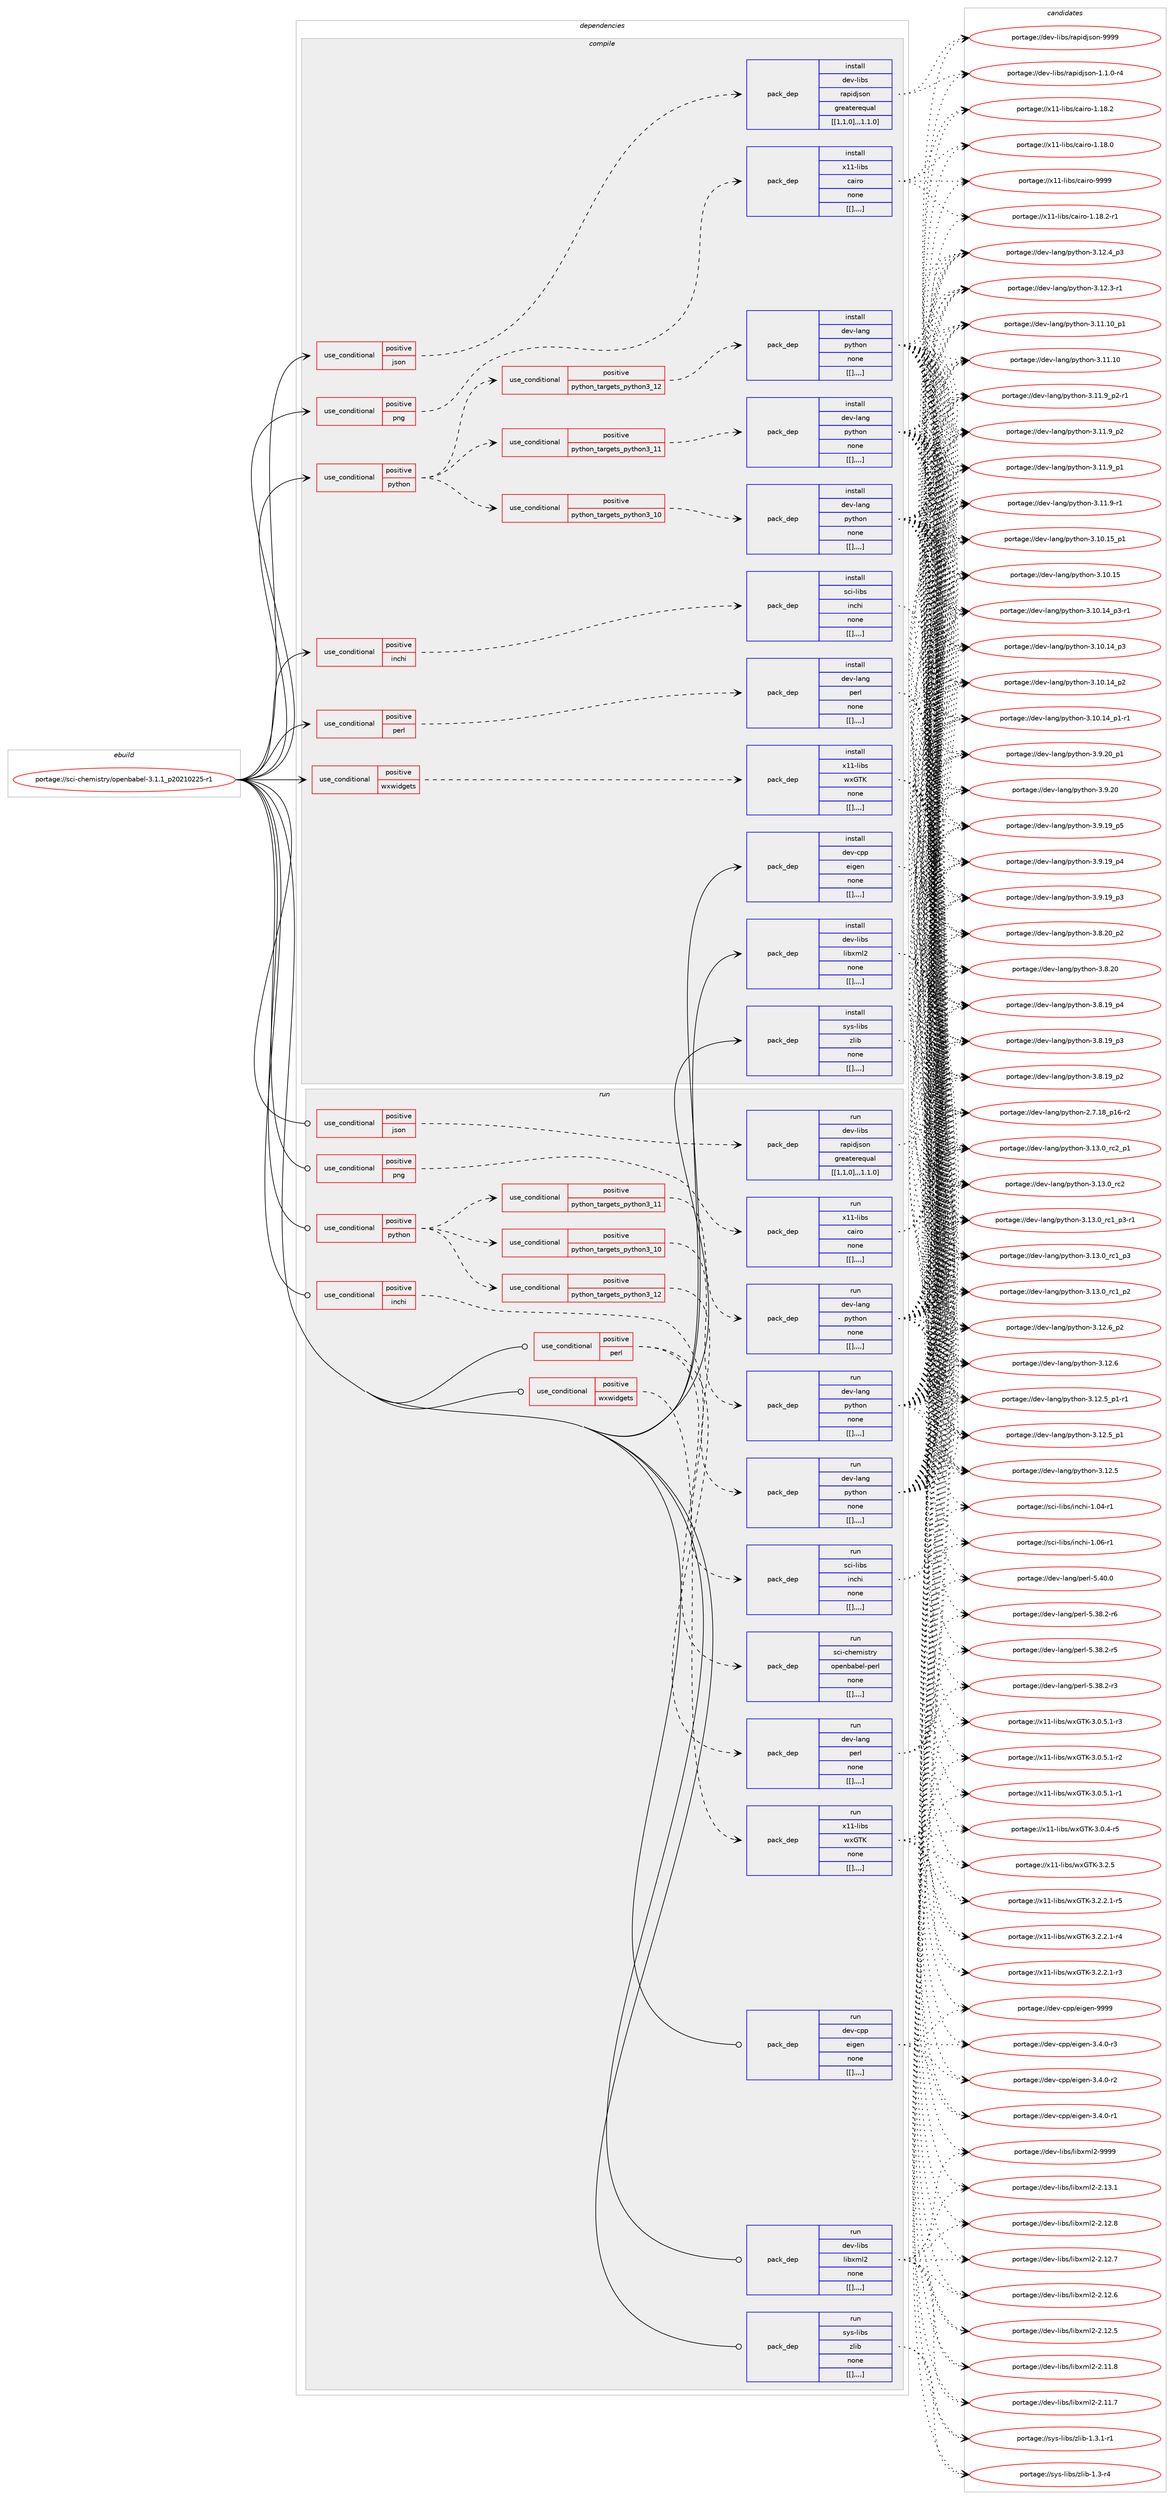 digraph prolog {

# *************
# Graph options
# *************

newrank=true;
concentrate=true;
compound=true;
graph [rankdir=LR,fontname=Helvetica,fontsize=10,ranksep=1.5];#, ranksep=2.5, nodesep=0.2];
edge  [arrowhead=vee];
node  [fontname=Helvetica,fontsize=10];

# **********
# The ebuild
# **********

subgraph cluster_leftcol {
color=gray;
label=<<i>ebuild</i>>;
id [label="portage://sci-chemistry/openbabel-3.1.1_p20210225-r1", color=red, width=4, href="../sci-chemistry/openbabel-3.1.1_p20210225-r1.svg"];
}

# ****************
# The dependencies
# ****************

subgraph cluster_midcol {
color=gray;
label=<<i>dependencies</i>>;
subgraph cluster_compile {
fillcolor="#eeeeee";
style=filled;
label=<<i>compile</i>>;
subgraph cond107849 {
dependency403753 [label=<<TABLE BORDER="0" CELLBORDER="1" CELLSPACING="0" CELLPADDING="4"><TR><TD ROWSPAN="3" CELLPADDING="10">use_conditional</TD></TR><TR><TD>positive</TD></TR><TR><TD>inchi</TD></TR></TABLE>>, shape=none, color=red];
subgraph pack293050 {
dependency403754 [label=<<TABLE BORDER="0" CELLBORDER="1" CELLSPACING="0" CELLPADDING="4" WIDTH="220"><TR><TD ROWSPAN="6" CELLPADDING="30">pack_dep</TD></TR><TR><TD WIDTH="110">install</TD></TR><TR><TD>sci-libs</TD></TR><TR><TD>inchi</TD></TR><TR><TD>none</TD></TR><TR><TD>[[],,,,]</TD></TR></TABLE>>, shape=none, color=blue];
}
dependency403753:e -> dependency403754:w [weight=20,style="dashed",arrowhead="vee"];
}
id:e -> dependency403753:w [weight=20,style="solid",arrowhead="vee"];
subgraph cond107850 {
dependency403755 [label=<<TABLE BORDER="0" CELLBORDER="1" CELLSPACING="0" CELLPADDING="4"><TR><TD ROWSPAN="3" CELLPADDING="10">use_conditional</TD></TR><TR><TD>positive</TD></TR><TR><TD>json</TD></TR></TABLE>>, shape=none, color=red];
subgraph pack293051 {
dependency403756 [label=<<TABLE BORDER="0" CELLBORDER="1" CELLSPACING="0" CELLPADDING="4" WIDTH="220"><TR><TD ROWSPAN="6" CELLPADDING="30">pack_dep</TD></TR><TR><TD WIDTH="110">install</TD></TR><TR><TD>dev-libs</TD></TR><TR><TD>rapidjson</TD></TR><TR><TD>greaterequal</TD></TR><TR><TD>[[1,1,0],,,1.1.0]</TD></TR></TABLE>>, shape=none, color=blue];
}
dependency403755:e -> dependency403756:w [weight=20,style="dashed",arrowhead="vee"];
}
id:e -> dependency403755:w [weight=20,style="solid",arrowhead="vee"];
subgraph cond107851 {
dependency403757 [label=<<TABLE BORDER="0" CELLBORDER="1" CELLSPACING="0" CELLPADDING="4"><TR><TD ROWSPAN="3" CELLPADDING="10">use_conditional</TD></TR><TR><TD>positive</TD></TR><TR><TD>perl</TD></TR></TABLE>>, shape=none, color=red];
subgraph pack293052 {
dependency403758 [label=<<TABLE BORDER="0" CELLBORDER="1" CELLSPACING="0" CELLPADDING="4" WIDTH="220"><TR><TD ROWSPAN="6" CELLPADDING="30">pack_dep</TD></TR><TR><TD WIDTH="110">install</TD></TR><TR><TD>dev-lang</TD></TR><TR><TD>perl</TD></TR><TR><TD>none</TD></TR><TR><TD>[[],,,,]</TD></TR></TABLE>>, shape=none, color=blue];
}
dependency403757:e -> dependency403758:w [weight=20,style="dashed",arrowhead="vee"];
}
id:e -> dependency403757:w [weight=20,style="solid",arrowhead="vee"];
subgraph cond107852 {
dependency403759 [label=<<TABLE BORDER="0" CELLBORDER="1" CELLSPACING="0" CELLPADDING="4"><TR><TD ROWSPAN="3" CELLPADDING="10">use_conditional</TD></TR><TR><TD>positive</TD></TR><TR><TD>png</TD></TR></TABLE>>, shape=none, color=red];
subgraph pack293053 {
dependency403760 [label=<<TABLE BORDER="0" CELLBORDER="1" CELLSPACING="0" CELLPADDING="4" WIDTH="220"><TR><TD ROWSPAN="6" CELLPADDING="30">pack_dep</TD></TR><TR><TD WIDTH="110">install</TD></TR><TR><TD>x11-libs</TD></TR><TR><TD>cairo</TD></TR><TR><TD>none</TD></TR><TR><TD>[[],,,,]</TD></TR></TABLE>>, shape=none, color=blue];
}
dependency403759:e -> dependency403760:w [weight=20,style="dashed",arrowhead="vee"];
}
id:e -> dependency403759:w [weight=20,style="solid",arrowhead="vee"];
subgraph cond107853 {
dependency403761 [label=<<TABLE BORDER="0" CELLBORDER="1" CELLSPACING="0" CELLPADDING="4"><TR><TD ROWSPAN="3" CELLPADDING="10">use_conditional</TD></TR><TR><TD>positive</TD></TR><TR><TD>python</TD></TR></TABLE>>, shape=none, color=red];
subgraph cond107854 {
dependency403762 [label=<<TABLE BORDER="0" CELLBORDER="1" CELLSPACING="0" CELLPADDING="4"><TR><TD ROWSPAN="3" CELLPADDING="10">use_conditional</TD></TR><TR><TD>positive</TD></TR><TR><TD>python_targets_python3_10</TD></TR></TABLE>>, shape=none, color=red];
subgraph pack293054 {
dependency403763 [label=<<TABLE BORDER="0" CELLBORDER="1" CELLSPACING="0" CELLPADDING="4" WIDTH="220"><TR><TD ROWSPAN="6" CELLPADDING="30">pack_dep</TD></TR><TR><TD WIDTH="110">install</TD></TR><TR><TD>dev-lang</TD></TR><TR><TD>python</TD></TR><TR><TD>none</TD></TR><TR><TD>[[],,,,]</TD></TR></TABLE>>, shape=none, color=blue];
}
dependency403762:e -> dependency403763:w [weight=20,style="dashed",arrowhead="vee"];
}
dependency403761:e -> dependency403762:w [weight=20,style="dashed",arrowhead="vee"];
subgraph cond107855 {
dependency403764 [label=<<TABLE BORDER="0" CELLBORDER="1" CELLSPACING="0" CELLPADDING="4"><TR><TD ROWSPAN="3" CELLPADDING="10">use_conditional</TD></TR><TR><TD>positive</TD></TR><TR><TD>python_targets_python3_11</TD></TR></TABLE>>, shape=none, color=red];
subgraph pack293055 {
dependency403765 [label=<<TABLE BORDER="0" CELLBORDER="1" CELLSPACING="0" CELLPADDING="4" WIDTH="220"><TR><TD ROWSPAN="6" CELLPADDING="30">pack_dep</TD></TR><TR><TD WIDTH="110">install</TD></TR><TR><TD>dev-lang</TD></TR><TR><TD>python</TD></TR><TR><TD>none</TD></TR><TR><TD>[[],,,,]</TD></TR></TABLE>>, shape=none, color=blue];
}
dependency403764:e -> dependency403765:w [weight=20,style="dashed",arrowhead="vee"];
}
dependency403761:e -> dependency403764:w [weight=20,style="dashed",arrowhead="vee"];
subgraph cond107856 {
dependency403766 [label=<<TABLE BORDER="0" CELLBORDER="1" CELLSPACING="0" CELLPADDING="4"><TR><TD ROWSPAN="3" CELLPADDING="10">use_conditional</TD></TR><TR><TD>positive</TD></TR><TR><TD>python_targets_python3_12</TD></TR></TABLE>>, shape=none, color=red];
subgraph pack293056 {
dependency403767 [label=<<TABLE BORDER="0" CELLBORDER="1" CELLSPACING="0" CELLPADDING="4" WIDTH="220"><TR><TD ROWSPAN="6" CELLPADDING="30">pack_dep</TD></TR><TR><TD WIDTH="110">install</TD></TR><TR><TD>dev-lang</TD></TR><TR><TD>python</TD></TR><TR><TD>none</TD></TR><TR><TD>[[],,,,]</TD></TR></TABLE>>, shape=none, color=blue];
}
dependency403766:e -> dependency403767:w [weight=20,style="dashed",arrowhead="vee"];
}
dependency403761:e -> dependency403766:w [weight=20,style="dashed",arrowhead="vee"];
}
id:e -> dependency403761:w [weight=20,style="solid",arrowhead="vee"];
subgraph cond107857 {
dependency403768 [label=<<TABLE BORDER="0" CELLBORDER="1" CELLSPACING="0" CELLPADDING="4"><TR><TD ROWSPAN="3" CELLPADDING="10">use_conditional</TD></TR><TR><TD>positive</TD></TR><TR><TD>wxwidgets</TD></TR></TABLE>>, shape=none, color=red];
subgraph pack293057 {
dependency403769 [label=<<TABLE BORDER="0" CELLBORDER="1" CELLSPACING="0" CELLPADDING="4" WIDTH="220"><TR><TD ROWSPAN="6" CELLPADDING="30">pack_dep</TD></TR><TR><TD WIDTH="110">install</TD></TR><TR><TD>x11-libs</TD></TR><TR><TD>wxGTK</TD></TR><TR><TD>none</TD></TR><TR><TD>[[],,,,]</TD></TR></TABLE>>, shape=none, color=blue];
}
dependency403768:e -> dependency403769:w [weight=20,style="dashed",arrowhead="vee"];
}
id:e -> dependency403768:w [weight=20,style="solid",arrowhead="vee"];
subgraph pack293058 {
dependency403770 [label=<<TABLE BORDER="0" CELLBORDER="1" CELLSPACING="0" CELLPADDING="4" WIDTH="220"><TR><TD ROWSPAN="6" CELLPADDING="30">pack_dep</TD></TR><TR><TD WIDTH="110">install</TD></TR><TR><TD>dev-cpp</TD></TR><TR><TD>eigen</TD></TR><TR><TD>none</TD></TR><TR><TD>[[],,,,]</TD></TR></TABLE>>, shape=none, color=blue];
}
id:e -> dependency403770:w [weight=20,style="solid",arrowhead="vee"];
subgraph pack293059 {
dependency403771 [label=<<TABLE BORDER="0" CELLBORDER="1" CELLSPACING="0" CELLPADDING="4" WIDTH="220"><TR><TD ROWSPAN="6" CELLPADDING="30">pack_dep</TD></TR><TR><TD WIDTH="110">install</TD></TR><TR><TD>dev-libs</TD></TR><TR><TD>libxml2</TD></TR><TR><TD>none</TD></TR><TR><TD>[[],,,,]</TD></TR></TABLE>>, shape=none, color=blue];
}
id:e -> dependency403771:w [weight=20,style="solid",arrowhead="vee"];
subgraph pack293060 {
dependency403772 [label=<<TABLE BORDER="0" CELLBORDER="1" CELLSPACING="0" CELLPADDING="4" WIDTH="220"><TR><TD ROWSPAN="6" CELLPADDING="30">pack_dep</TD></TR><TR><TD WIDTH="110">install</TD></TR><TR><TD>sys-libs</TD></TR><TR><TD>zlib</TD></TR><TR><TD>none</TD></TR><TR><TD>[[],,,,]</TD></TR></TABLE>>, shape=none, color=blue];
}
id:e -> dependency403772:w [weight=20,style="solid",arrowhead="vee"];
}
subgraph cluster_compileandrun {
fillcolor="#eeeeee";
style=filled;
label=<<i>compile and run</i>>;
}
subgraph cluster_run {
fillcolor="#eeeeee";
style=filled;
label=<<i>run</i>>;
subgraph cond107858 {
dependency403773 [label=<<TABLE BORDER="0" CELLBORDER="1" CELLSPACING="0" CELLPADDING="4"><TR><TD ROWSPAN="3" CELLPADDING="10">use_conditional</TD></TR><TR><TD>positive</TD></TR><TR><TD>inchi</TD></TR></TABLE>>, shape=none, color=red];
subgraph pack293061 {
dependency403774 [label=<<TABLE BORDER="0" CELLBORDER="1" CELLSPACING="0" CELLPADDING="4" WIDTH="220"><TR><TD ROWSPAN="6" CELLPADDING="30">pack_dep</TD></TR><TR><TD WIDTH="110">run</TD></TR><TR><TD>sci-libs</TD></TR><TR><TD>inchi</TD></TR><TR><TD>none</TD></TR><TR><TD>[[],,,,]</TD></TR></TABLE>>, shape=none, color=blue];
}
dependency403773:e -> dependency403774:w [weight=20,style="dashed",arrowhead="vee"];
}
id:e -> dependency403773:w [weight=20,style="solid",arrowhead="odot"];
subgraph cond107859 {
dependency403775 [label=<<TABLE BORDER="0" CELLBORDER="1" CELLSPACING="0" CELLPADDING="4"><TR><TD ROWSPAN="3" CELLPADDING="10">use_conditional</TD></TR><TR><TD>positive</TD></TR><TR><TD>json</TD></TR></TABLE>>, shape=none, color=red];
subgraph pack293062 {
dependency403776 [label=<<TABLE BORDER="0" CELLBORDER="1" CELLSPACING="0" CELLPADDING="4" WIDTH="220"><TR><TD ROWSPAN="6" CELLPADDING="30">pack_dep</TD></TR><TR><TD WIDTH="110">run</TD></TR><TR><TD>dev-libs</TD></TR><TR><TD>rapidjson</TD></TR><TR><TD>greaterequal</TD></TR><TR><TD>[[1,1,0],,,1.1.0]</TD></TR></TABLE>>, shape=none, color=blue];
}
dependency403775:e -> dependency403776:w [weight=20,style="dashed",arrowhead="vee"];
}
id:e -> dependency403775:w [weight=20,style="solid",arrowhead="odot"];
subgraph cond107860 {
dependency403777 [label=<<TABLE BORDER="0" CELLBORDER="1" CELLSPACING="0" CELLPADDING="4"><TR><TD ROWSPAN="3" CELLPADDING="10">use_conditional</TD></TR><TR><TD>positive</TD></TR><TR><TD>perl</TD></TR></TABLE>>, shape=none, color=red];
subgraph pack293063 {
dependency403778 [label=<<TABLE BORDER="0" CELLBORDER="1" CELLSPACING="0" CELLPADDING="4" WIDTH="220"><TR><TD ROWSPAN="6" CELLPADDING="30">pack_dep</TD></TR><TR><TD WIDTH="110">run</TD></TR><TR><TD>dev-lang</TD></TR><TR><TD>perl</TD></TR><TR><TD>none</TD></TR><TR><TD>[[],,,,]</TD></TR></TABLE>>, shape=none, color=blue];
}
dependency403777:e -> dependency403778:w [weight=20,style="dashed",arrowhead="vee"];
subgraph pack293064 {
dependency403779 [label=<<TABLE BORDER="0" CELLBORDER="1" CELLSPACING="0" CELLPADDING="4" WIDTH="220"><TR><TD ROWSPAN="6" CELLPADDING="30">pack_dep</TD></TR><TR><TD WIDTH="110">run</TD></TR><TR><TD>sci-chemistry</TD></TR><TR><TD>openbabel-perl</TD></TR><TR><TD>none</TD></TR><TR><TD>[[],,,,]</TD></TR></TABLE>>, shape=none, color=blue];
}
dependency403777:e -> dependency403779:w [weight=20,style="dashed",arrowhead="vee"];
}
id:e -> dependency403777:w [weight=20,style="solid",arrowhead="odot"];
subgraph cond107861 {
dependency403780 [label=<<TABLE BORDER="0" CELLBORDER="1" CELLSPACING="0" CELLPADDING="4"><TR><TD ROWSPAN="3" CELLPADDING="10">use_conditional</TD></TR><TR><TD>positive</TD></TR><TR><TD>png</TD></TR></TABLE>>, shape=none, color=red];
subgraph pack293065 {
dependency403781 [label=<<TABLE BORDER="0" CELLBORDER="1" CELLSPACING="0" CELLPADDING="4" WIDTH="220"><TR><TD ROWSPAN="6" CELLPADDING="30">pack_dep</TD></TR><TR><TD WIDTH="110">run</TD></TR><TR><TD>x11-libs</TD></TR><TR><TD>cairo</TD></TR><TR><TD>none</TD></TR><TR><TD>[[],,,,]</TD></TR></TABLE>>, shape=none, color=blue];
}
dependency403780:e -> dependency403781:w [weight=20,style="dashed",arrowhead="vee"];
}
id:e -> dependency403780:w [weight=20,style="solid",arrowhead="odot"];
subgraph cond107862 {
dependency403782 [label=<<TABLE BORDER="0" CELLBORDER="1" CELLSPACING="0" CELLPADDING="4"><TR><TD ROWSPAN="3" CELLPADDING="10">use_conditional</TD></TR><TR><TD>positive</TD></TR><TR><TD>python</TD></TR></TABLE>>, shape=none, color=red];
subgraph cond107863 {
dependency403783 [label=<<TABLE BORDER="0" CELLBORDER="1" CELLSPACING="0" CELLPADDING="4"><TR><TD ROWSPAN="3" CELLPADDING="10">use_conditional</TD></TR><TR><TD>positive</TD></TR><TR><TD>python_targets_python3_10</TD></TR></TABLE>>, shape=none, color=red];
subgraph pack293066 {
dependency403784 [label=<<TABLE BORDER="0" CELLBORDER="1" CELLSPACING="0" CELLPADDING="4" WIDTH="220"><TR><TD ROWSPAN="6" CELLPADDING="30">pack_dep</TD></TR><TR><TD WIDTH="110">run</TD></TR><TR><TD>dev-lang</TD></TR><TR><TD>python</TD></TR><TR><TD>none</TD></TR><TR><TD>[[],,,,]</TD></TR></TABLE>>, shape=none, color=blue];
}
dependency403783:e -> dependency403784:w [weight=20,style="dashed",arrowhead="vee"];
}
dependency403782:e -> dependency403783:w [weight=20,style="dashed",arrowhead="vee"];
subgraph cond107864 {
dependency403785 [label=<<TABLE BORDER="0" CELLBORDER="1" CELLSPACING="0" CELLPADDING="4"><TR><TD ROWSPAN="3" CELLPADDING="10">use_conditional</TD></TR><TR><TD>positive</TD></TR><TR><TD>python_targets_python3_11</TD></TR></TABLE>>, shape=none, color=red];
subgraph pack293067 {
dependency403786 [label=<<TABLE BORDER="0" CELLBORDER="1" CELLSPACING="0" CELLPADDING="4" WIDTH="220"><TR><TD ROWSPAN="6" CELLPADDING="30">pack_dep</TD></TR><TR><TD WIDTH="110">run</TD></TR><TR><TD>dev-lang</TD></TR><TR><TD>python</TD></TR><TR><TD>none</TD></TR><TR><TD>[[],,,,]</TD></TR></TABLE>>, shape=none, color=blue];
}
dependency403785:e -> dependency403786:w [weight=20,style="dashed",arrowhead="vee"];
}
dependency403782:e -> dependency403785:w [weight=20,style="dashed",arrowhead="vee"];
subgraph cond107865 {
dependency403787 [label=<<TABLE BORDER="0" CELLBORDER="1" CELLSPACING="0" CELLPADDING="4"><TR><TD ROWSPAN="3" CELLPADDING="10">use_conditional</TD></TR><TR><TD>positive</TD></TR><TR><TD>python_targets_python3_12</TD></TR></TABLE>>, shape=none, color=red];
subgraph pack293068 {
dependency403788 [label=<<TABLE BORDER="0" CELLBORDER="1" CELLSPACING="0" CELLPADDING="4" WIDTH="220"><TR><TD ROWSPAN="6" CELLPADDING="30">pack_dep</TD></TR><TR><TD WIDTH="110">run</TD></TR><TR><TD>dev-lang</TD></TR><TR><TD>python</TD></TR><TR><TD>none</TD></TR><TR><TD>[[],,,,]</TD></TR></TABLE>>, shape=none, color=blue];
}
dependency403787:e -> dependency403788:w [weight=20,style="dashed",arrowhead="vee"];
}
dependency403782:e -> dependency403787:w [weight=20,style="dashed",arrowhead="vee"];
}
id:e -> dependency403782:w [weight=20,style="solid",arrowhead="odot"];
subgraph cond107866 {
dependency403789 [label=<<TABLE BORDER="0" CELLBORDER="1" CELLSPACING="0" CELLPADDING="4"><TR><TD ROWSPAN="3" CELLPADDING="10">use_conditional</TD></TR><TR><TD>positive</TD></TR><TR><TD>wxwidgets</TD></TR></TABLE>>, shape=none, color=red];
subgraph pack293069 {
dependency403790 [label=<<TABLE BORDER="0" CELLBORDER="1" CELLSPACING="0" CELLPADDING="4" WIDTH="220"><TR><TD ROWSPAN="6" CELLPADDING="30">pack_dep</TD></TR><TR><TD WIDTH="110">run</TD></TR><TR><TD>x11-libs</TD></TR><TR><TD>wxGTK</TD></TR><TR><TD>none</TD></TR><TR><TD>[[],,,,]</TD></TR></TABLE>>, shape=none, color=blue];
}
dependency403789:e -> dependency403790:w [weight=20,style="dashed",arrowhead="vee"];
}
id:e -> dependency403789:w [weight=20,style="solid",arrowhead="odot"];
subgraph pack293070 {
dependency403791 [label=<<TABLE BORDER="0" CELLBORDER="1" CELLSPACING="0" CELLPADDING="4" WIDTH="220"><TR><TD ROWSPAN="6" CELLPADDING="30">pack_dep</TD></TR><TR><TD WIDTH="110">run</TD></TR><TR><TD>dev-cpp</TD></TR><TR><TD>eigen</TD></TR><TR><TD>none</TD></TR><TR><TD>[[],,,,]</TD></TR></TABLE>>, shape=none, color=blue];
}
id:e -> dependency403791:w [weight=20,style="solid",arrowhead="odot"];
subgraph pack293071 {
dependency403792 [label=<<TABLE BORDER="0" CELLBORDER="1" CELLSPACING="0" CELLPADDING="4" WIDTH="220"><TR><TD ROWSPAN="6" CELLPADDING="30">pack_dep</TD></TR><TR><TD WIDTH="110">run</TD></TR><TR><TD>dev-libs</TD></TR><TR><TD>libxml2</TD></TR><TR><TD>none</TD></TR><TR><TD>[[],,,,]</TD></TR></TABLE>>, shape=none, color=blue];
}
id:e -> dependency403792:w [weight=20,style="solid",arrowhead="odot"];
subgraph pack293072 {
dependency403793 [label=<<TABLE BORDER="0" CELLBORDER="1" CELLSPACING="0" CELLPADDING="4" WIDTH="220"><TR><TD ROWSPAN="6" CELLPADDING="30">pack_dep</TD></TR><TR><TD WIDTH="110">run</TD></TR><TR><TD>sys-libs</TD></TR><TR><TD>zlib</TD></TR><TR><TD>none</TD></TR><TR><TD>[[],,,,]</TD></TR></TABLE>>, shape=none, color=blue];
}
id:e -> dependency403793:w [weight=20,style="solid",arrowhead="odot"];
}
}

# **************
# The candidates
# **************

subgraph cluster_choices {
rank=same;
color=gray;
label=<<i>candidates</i>>;

subgraph choice293050 {
color=black;
nodesep=1;
choice115991054510810598115471051109910410545494648544511449 [label="portage://sci-libs/inchi-1.06-r1", color=red, width=4,href="../sci-libs/inchi-1.06-r1.svg"];
choice115991054510810598115471051109910410545494648524511449 [label="portage://sci-libs/inchi-1.04-r1", color=red, width=4,href="../sci-libs/inchi-1.04-r1.svg"];
dependency403754:e -> choice115991054510810598115471051109910410545494648544511449:w [style=dotted,weight="100"];
dependency403754:e -> choice115991054510810598115471051109910410545494648524511449:w [style=dotted,weight="100"];
}
subgraph choice293051 {
color=black;
nodesep=1;
choice100101118451081059811547114971121051001061151111104557575757 [label="portage://dev-libs/rapidjson-9999", color=red, width=4,href="../dev-libs/rapidjson-9999.svg"];
choice100101118451081059811547114971121051001061151111104549464946484511452 [label="portage://dev-libs/rapidjson-1.1.0-r4", color=red, width=4,href="../dev-libs/rapidjson-1.1.0-r4.svg"];
dependency403756:e -> choice100101118451081059811547114971121051001061151111104557575757:w [style=dotted,weight="100"];
dependency403756:e -> choice100101118451081059811547114971121051001061151111104549464946484511452:w [style=dotted,weight="100"];
}
subgraph choice293052 {
color=black;
nodesep=1;
choice10010111845108971101034711210111410845534652484648 [label="portage://dev-lang/perl-5.40.0", color=red, width=4,href="../dev-lang/perl-5.40.0.svg"];
choice100101118451089711010347112101114108455346515646504511454 [label="portage://dev-lang/perl-5.38.2-r6", color=red, width=4,href="../dev-lang/perl-5.38.2-r6.svg"];
choice100101118451089711010347112101114108455346515646504511453 [label="portage://dev-lang/perl-5.38.2-r5", color=red, width=4,href="../dev-lang/perl-5.38.2-r5.svg"];
choice100101118451089711010347112101114108455346515646504511451 [label="portage://dev-lang/perl-5.38.2-r3", color=red, width=4,href="../dev-lang/perl-5.38.2-r3.svg"];
dependency403758:e -> choice10010111845108971101034711210111410845534652484648:w [style=dotted,weight="100"];
dependency403758:e -> choice100101118451089711010347112101114108455346515646504511454:w [style=dotted,weight="100"];
dependency403758:e -> choice100101118451089711010347112101114108455346515646504511453:w [style=dotted,weight="100"];
dependency403758:e -> choice100101118451089711010347112101114108455346515646504511451:w [style=dotted,weight="100"];
}
subgraph choice293053 {
color=black;
nodesep=1;
choice120494945108105981154799971051141114557575757 [label="portage://x11-libs/cairo-9999", color=red, width=4,href="../x11-libs/cairo-9999.svg"];
choice12049494510810598115479997105114111454946495646504511449 [label="portage://x11-libs/cairo-1.18.2-r1", color=red, width=4,href="../x11-libs/cairo-1.18.2-r1.svg"];
choice1204949451081059811547999710511411145494649564650 [label="portage://x11-libs/cairo-1.18.2", color=red, width=4,href="../x11-libs/cairo-1.18.2.svg"];
choice1204949451081059811547999710511411145494649564648 [label="portage://x11-libs/cairo-1.18.0", color=red, width=4,href="../x11-libs/cairo-1.18.0.svg"];
dependency403760:e -> choice120494945108105981154799971051141114557575757:w [style=dotted,weight="100"];
dependency403760:e -> choice12049494510810598115479997105114111454946495646504511449:w [style=dotted,weight="100"];
dependency403760:e -> choice1204949451081059811547999710511411145494649564650:w [style=dotted,weight="100"];
dependency403760:e -> choice1204949451081059811547999710511411145494649564648:w [style=dotted,weight="100"];
}
subgraph choice293054 {
color=black;
nodesep=1;
choice100101118451089711010347112121116104111110455146495146489511499509511249 [label="portage://dev-lang/python-3.13.0_rc2_p1", color=red, width=4,href="../dev-lang/python-3.13.0_rc2_p1.svg"];
choice10010111845108971101034711212111610411111045514649514648951149950 [label="portage://dev-lang/python-3.13.0_rc2", color=red, width=4,href="../dev-lang/python-3.13.0_rc2.svg"];
choice1001011184510897110103471121211161041111104551464951464895114994995112514511449 [label="portage://dev-lang/python-3.13.0_rc1_p3-r1", color=red, width=4,href="../dev-lang/python-3.13.0_rc1_p3-r1.svg"];
choice100101118451089711010347112121116104111110455146495146489511499499511251 [label="portage://dev-lang/python-3.13.0_rc1_p3", color=red, width=4,href="../dev-lang/python-3.13.0_rc1_p3.svg"];
choice100101118451089711010347112121116104111110455146495146489511499499511250 [label="portage://dev-lang/python-3.13.0_rc1_p2", color=red, width=4,href="../dev-lang/python-3.13.0_rc1_p2.svg"];
choice100101118451089711010347112121116104111110455146495046549511250 [label="portage://dev-lang/python-3.12.6_p2", color=red, width=4,href="../dev-lang/python-3.12.6_p2.svg"];
choice10010111845108971101034711212111610411111045514649504654 [label="portage://dev-lang/python-3.12.6", color=red, width=4,href="../dev-lang/python-3.12.6.svg"];
choice1001011184510897110103471121211161041111104551464950465395112494511449 [label="portage://dev-lang/python-3.12.5_p1-r1", color=red, width=4,href="../dev-lang/python-3.12.5_p1-r1.svg"];
choice100101118451089711010347112121116104111110455146495046539511249 [label="portage://dev-lang/python-3.12.5_p1", color=red, width=4,href="../dev-lang/python-3.12.5_p1.svg"];
choice10010111845108971101034711212111610411111045514649504653 [label="portage://dev-lang/python-3.12.5", color=red, width=4,href="../dev-lang/python-3.12.5.svg"];
choice100101118451089711010347112121116104111110455146495046529511251 [label="portage://dev-lang/python-3.12.4_p3", color=red, width=4,href="../dev-lang/python-3.12.4_p3.svg"];
choice100101118451089711010347112121116104111110455146495046514511449 [label="portage://dev-lang/python-3.12.3-r1", color=red, width=4,href="../dev-lang/python-3.12.3-r1.svg"];
choice10010111845108971101034711212111610411111045514649494649489511249 [label="portage://dev-lang/python-3.11.10_p1", color=red, width=4,href="../dev-lang/python-3.11.10_p1.svg"];
choice1001011184510897110103471121211161041111104551464949464948 [label="portage://dev-lang/python-3.11.10", color=red, width=4,href="../dev-lang/python-3.11.10.svg"];
choice1001011184510897110103471121211161041111104551464949465795112504511449 [label="portage://dev-lang/python-3.11.9_p2-r1", color=red, width=4,href="../dev-lang/python-3.11.9_p2-r1.svg"];
choice100101118451089711010347112121116104111110455146494946579511250 [label="portage://dev-lang/python-3.11.9_p2", color=red, width=4,href="../dev-lang/python-3.11.9_p2.svg"];
choice100101118451089711010347112121116104111110455146494946579511249 [label="portage://dev-lang/python-3.11.9_p1", color=red, width=4,href="../dev-lang/python-3.11.9_p1.svg"];
choice100101118451089711010347112121116104111110455146494946574511449 [label="portage://dev-lang/python-3.11.9-r1", color=red, width=4,href="../dev-lang/python-3.11.9-r1.svg"];
choice10010111845108971101034711212111610411111045514649484649539511249 [label="portage://dev-lang/python-3.10.15_p1", color=red, width=4,href="../dev-lang/python-3.10.15_p1.svg"];
choice1001011184510897110103471121211161041111104551464948464953 [label="portage://dev-lang/python-3.10.15", color=red, width=4,href="../dev-lang/python-3.10.15.svg"];
choice100101118451089711010347112121116104111110455146494846495295112514511449 [label="portage://dev-lang/python-3.10.14_p3-r1", color=red, width=4,href="../dev-lang/python-3.10.14_p3-r1.svg"];
choice10010111845108971101034711212111610411111045514649484649529511251 [label="portage://dev-lang/python-3.10.14_p3", color=red, width=4,href="../dev-lang/python-3.10.14_p3.svg"];
choice10010111845108971101034711212111610411111045514649484649529511250 [label="portage://dev-lang/python-3.10.14_p2", color=red, width=4,href="../dev-lang/python-3.10.14_p2.svg"];
choice100101118451089711010347112121116104111110455146494846495295112494511449 [label="portage://dev-lang/python-3.10.14_p1-r1", color=red, width=4,href="../dev-lang/python-3.10.14_p1-r1.svg"];
choice100101118451089711010347112121116104111110455146574650489511249 [label="portage://dev-lang/python-3.9.20_p1", color=red, width=4,href="../dev-lang/python-3.9.20_p1.svg"];
choice10010111845108971101034711212111610411111045514657465048 [label="portage://dev-lang/python-3.9.20", color=red, width=4,href="../dev-lang/python-3.9.20.svg"];
choice100101118451089711010347112121116104111110455146574649579511253 [label="portage://dev-lang/python-3.9.19_p5", color=red, width=4,href="../dev-lang/python-3.9.19_p5.svg"];
choice100101118451089711010347112121116104111110455146574649579511252 [label="portage://dev-lang/python-3.9.19_p4", color=red, width=4,href="../dev-lang/python-3.9.19_p4.svg"];
choice100101118451089711010347112121116104111110455146574649579511251 [label="portage://dev-lang/python-3.9.19_p3", color=red, width=4,href="../dev-lang/python-3.9.19_p3.svg"];
choice100101118451089711010347112121116104111110455146564650489511250 [label="portage://dev-lang/python-3.8.20_p2", color=red, width=4,href="../dev-lang/python-3.8.20_p2.svg"];
choice10010111845108971101034711212111610411111045514656465048 [label="portage://dev-lang/python-3.8.20", color=red, width=4,href="../dev-lang/python-3.8.20.svg"];
choice100101118451089711010347112121116104111110455146564649579511252 [label="portage://dev-lang/python-3.8.19_p4", color=red, width=4,href="../dev-lang/python-3.8.19_p4.svg"];
choice100101118451089711010347112121116104111110455146564649579511251 [label="portage://dev-lang/python-3.8.19_p3", color=red, width=4,href="../dev-lang/python-3.8.19_p3.svg"];
choice100101118451089711010347112121116104111110455146564649579511250 [label="portage://dev-lang/python-3.8.19_p2", color=red, width=4,href="../dev-lang/python-3.8.19_p2.svg"];
choice100101118451089711010347112121116104111110455046554649569511249544511450 [label="portage://dev-lang/python-2.7.18_p16-r2", color=red, width=4,href="../dev-lang/python-2.7.18_p16-r2.svg"];
dependency403763:e -> choice100101118451089711010347112121116104111110455146495146489511499509511249:w [style=dotted,weight="100"];
dependency403763:e -> choice10010111845108971101034711212111610411111045514649514648951149950:w [style=dotted,weight="100"];
dependency403763:e -> choice1001011184510897110103471121211161041111104551464951464895114994995112514511449:w [style=dotted,weight="100"];
dependency403763:e -> choice100101118451089711010347112121116104111110455146495146489511499499511251:w [style=dotted,weight="100"];
dependency403763:e -> choice100101118451089711010347112121116104111110455146495146489511499499511250:w [style=dotted,weight="100"];
dependency403763:e -> choice100101118451089711010347112121116104111110455146495046549511250:w [style=dotted,weight="100"];
dependency403763:e -> choice10010111845108971101034711212111610411111045514649504654:w [style=dotted,weight="100"];
dependency403763:e -> choice1001011184510897110103471121211161041111104551464950465395112494511449:w [style=dotted,weight="100"];
dependency403763:e -> choice100101118451089711010347112121116104111110455146495046539511249:w [style=dotted,weight="100"];
dependency403763:e -> choice10010111845108971101034711212111610411111045514649504653:w [style=dotted,weight="100"];
dependency403763:e -> choice100101118451089711010347112121116104111110455146495046529511251:w [style=dotted,weight="100"];
dependency403763:e -> choice100101118451089711010347112121116104111110455146495046514511449:w [style=dotted,weight="100"];
dependency403763:e -> choice10010111845108971101034711212111610411111045514649494649489511249:w [style=dotted,weight="100"];
dependency403763:e -> choice1001011184510897110103471121211161041111104551464949464948:w [style=dotted,weight="100"];
dependency403763:e -> choice1001011184510897110103471121211161041111104551464949465795112504511449:w [style=dotted,weight="100"];
dependency403763:e -> choice100101118451089711010347112121116104111110455146494946579511250:w [style=dotted,weight="100"];
dependency403763:e -> choice100101118451089711010347112121116104111110455146494946579511249:w [style=dotted,weight="100"];
dependency403763:e -> choice100101118451089711010347112121116104111110455146494946574511449:w [style=dotted,weight="100"];
dependency403763:e -> choice10010111845108971101034711212111610411111045514649484649539511249:w [style=dotted,weight="100"];
dependency403763:e -> choice1001011184510897110103471121211161041111104551464948464953:w [style=dotted,weight="100"];
dependency403763:e -> choice100101118451089711010347112121116104111110455146494846495295112514511449:w [style=dotted,weight="100"];
dependency403763:e -> choice10010111845108971101034711212111610411111045514649484649529511251:w [style=dotted,weight="100"];
dependency403763:e -> choice10010111845108971101034711212111610411111045514649484649529511250:w [style=dotted,weight="100"];
dependency403763:e -> choice100101118451089711010347112121116104111110455146494846495295112494511449:w [style=dotted,weight="100"];
dependency403763:e -> choice100101118451089711010347112121116104111110455146574650489511249:w [style=dotted,weight="100"];
dependency403763:e -> choice10010111845108971101034711212111610411111045514657465048:w [style=dotted,weight="100"];
dependency403763:e -> choice100101118451089711010347112121116104111110455146574649579511253:w [style=dotted,weight="100"];
dependency403763:e -> choice100101118451089711010347112121116104111110455146574649579511252:w [style=dotted,weight="100"];
dependency403763:e -> choice100101118451089711010347112121116104111110455146574649579511251:w [style=dotted,weight="100"];
dependency403763:e -> choice100101118451089711010347112121116104111110455146564650489511250:w [style=dotted,weight="100"];
dependency403763:e -> choice10010111845108971101034711212111610411111045514656465048:w [style=dotted,weight="100"];
dependency403763:e -> choice100101118451089711010347112121116104111110455146564649579511252:w [style=dotted,weight="100"];
dependency403763:e -> choice100101118451089711010347112121116104111110455146564649579511251:w [style=dotted,weight="100"];
dependency403763:e -> choice100101118451089711010347112121116104111110455146564649579511250:w [style=dotted,weight="100"];
dependency403763:e -> choice100101118451089711010347112121116104111110455046554649569511249544511450:w [style=dotted,weight="100"];
}
subgraph choice293055 {
color=black;
nodesep=1;
choice100101118451089711010347112121116104111110455146495146489511499509511249 [label="portage://dev-lang/python-3.13.0_rc2_p1", color=red, width=4,href="../dev-lang/python-3.13.0_rc2_p1.svg"];
choice10010111845108971101034711212111610411111045514649514648951149950 [label="portage://dev-lang/python-3.13.0_rc2", color=red, width=4,href="../dev-lang/python-3.13.0_rc2.svg"];
choice1001011184510897110103471121211161041111104551464951464895114994995112514511449 [label="portage://dev-lang/python-3.13.0_rc1_p3-r1", color=red, width=4,href="../dev-lang/python-3.13.0_rc1_p3-r1.svg"];
choice100101118451089711010347112121116104111110455146495146489511499499511251 [label="portage://dev-lang/python-3.13.0_rc1_p3", color=red, width=4,href="../dev-lang/python-3.13.0_rc1_p3.svg"];
choice100101118451089711010347112121116104111110455146495146489511499499511250 [label="portage://dev-lang/python-3.13.0_rc1_p2", color=red, width=4,href="../dev-lang/python-3.13.0_rc1_p2.svg"];
choice100101118451089711010347112121116104111110455146495046549511250 [label="portage://dev-lang/python-3.12.6_p2", color=red, width=4,href="../dev-lang/python-3.12.6_p2.svg"];
choice10010111845108971101034711212111610411111045514649504654 [label="portage://dev-lang/python-3.12.6", color=red, width=4,href="../dev-lang/python-3.12.6.svg"];
choice1001011184510897110103471121211161041111104551464950465395112494511449 [label="portage://dev-lang/python-3.12.5_p1-r1", color=red, width=4,href="../dev-lang/python-3.12.5_p1-r1.svg"];
choice100101118451089711010347112121116104111110455146495046539511249 [label="portage://dev-lang/python-3.12.5_p1", color=red, width=4,href="../dev-lang/python-3.12.5_p1.svg"];
choice10010111845108971101034711212111610411111045514649504653 [label="portage://dev-lang/python-3.12.5", color=red, width=4,href="../dev-lang/python-3.12.5.svg"];
choice100101118451089711010347112121116104111110455146495046529511251 [label="portage://dev-lang/python-3.12.4_p3", color=red, width=4,href="../dev-lang/python-3.12.4_p3.svg"];
choice100101118451089711010347112121116104111110455146495046514511449 [label="portage://dev-lang/python-3.12.3-r1", color=red, width=4,href="../dev-lang/python-3.12.3-r1.svg"];
choice10010111845108971101034711212111610411111045514649494649489511249 [label="portage://dev-lang/python-3.11.10_p1", color=red, width=4,href="../dev-lang/python-3.11.10_p1.svg"];
choice1001011184510897110103471121211161041111104551464949464948 [label="portage://dev-lang/python-3.11.10", color=red, width=4,href="../dev-lang/python-3.11.10.svg"];
choice1001011184510897110103471121211161041111104551464949465795112504511449 [label="portage://dev-lang/python-3.11.9_p2-r1", color=red, width=4,href="../dev-lang/python-3.11.9_p2-r1.svg"];
choice100101118451089711010347112121116104111110455146494946579511250 [label="portage://dev-lang/python-3.11.9_p2", color=red, width=4,href="../dev-lang/python-3.11.9_p2.svg"];
choice100101118451089711010347112121116104111110455146494946579511249 [label="portage://dev-lang/python-3.11.9_p1", color=red, width=4,href="../dev-lang/python-3.11.9_p1.svg"];
choice100101118451089711010347112121116104111110455146494946574511449 [label="portage://dev-lang/python-3.11.9-r1", color=red, width=4,href="../dev-lang/python-3.11.9-r1.svg"];
choice10010111845108971101034711212111610411111045514649484649539511249 [label="portage://dev-lang/python-3.10.15_p1", color=red, width=4,href="../dev-lang/python-3.10.15_p1.svg"];
choice1001011184510897110103471121211161041111104551464948464953 [label="portage://dev-lang/python-3.10.15", color=red, width=4,href="../dev-lang/python-3.10.15.svg"];
choice100101118451089711010347112121116104111110455146494846495295112514511449 [label="portage://dev-lang/python-3.10.14_p3-r1", color=red, width=4,href="../dev-lang/python-3.10.14_p3-r1.svg"];
choice10010111845108971101034711212111610411111045514649484649529511251 [label="portage://dev-lang/python-3.10.14_p3", color=red, width=4,href="../dev-lang/python-3.10.14_p3.svg"];
choice10010111845108971101034711212111610411111045514649484649529511250 [label="portage://dev-lang/python-3.10.14_p2", color=red, width=4,href="../dev-lang/python-3.10.14_p2.svg"];
choice100101118451089711010347112121116104111110455146494846495295112494511449 [label="portage://dev-lang/python-3.10.14_p1-r1", color=red, width=4,href="../dev-lang/python-3.10.14_p1-r1.svg"];
choice100101118451089711010347112121116104111110455146574650489511249 [label="portage://dev-lang/python-3.9.20_p1", color=red, width=4,href="../dev-lang/python-3.9.20_p1.svg"];
choice10010111845108971101034711212111610411111045514657465048 [label="portage://dev-lang/python-3.9.20", color=red, width=4,href="../dev-lang/python-3.9.20.svg"];
choice100101118451089711010347112121116104111110455146574649579511253 [label="portage://dev-lang/python-3.9.19_p5", color=red, width=4,href="../dev-lang/python-3.9.19_p5.svg"];
choice100101118451089711010347112121116104111110455146574649579511252 [label="portage://dev-lang/python-3.9.19_p4", color=red, width=4,href="../dev-lang/python-3.9.19_p4.svg"];
choice100101118451089711010347112121116104111110455146574649579511251 [label="portage://dev-lang/python-3.9.19_p3", color=red, width=4,href="../dev-lang/python-3.9.19_p3.svg"];
choice100101118451089711010347112121116104111110455146564650489511250 [label="portage://dev-lang/python-3.8.20_p2", color=red, width=4,href="../dev-lang/python-3.8.20_p2.svg"];
choice10010111845108971101034711212111610411111045514656465048 [label="portage://dev-lang/python-3.8.20", color=red, width=4,href="../dev-lang/python-3.8.20.svg"];
choice100101118451089711010347112121116104111110455146564649579511252 [label="portage://dev-lang/python-3.8.19_p4", color=red, width=4,href="../dev-lang/python-3.8.19_p4.svg"];
choice100101118451089711010347112121116104111110455146564649579511251 [label="portage://dev-lang/python-3.8.19_p3", color=red, width=4,href="../dev-lang/python-3.8.19_p3.svg"];
choice100101118451089711010347112121116104111110455146564649579511250 [label="portage://dev-lang/python-3.8.19_p2", color=red, width=4,href="../dev-lang/python-3.8.19_p2.svg"];
choice100101118451089711010347112121116104111110455046554649569511249544511450 [label="portage://dev-lang/python-2.7.18_p16-r2", color=red, width=4,href="../dev-lang/python-2.7.18_p16-r2.svg"];
dependency403765:e -> choice100101118451089711010347112121116104111110455146495146489511499509511249:w [style=dotted,weight="100"];
dependency403765:e -> choice10010111845108971101034711212111610411111045514649514648951149950:w [style=dotted,weight="100"];
dependency403765:e -> choice1001011184510897110103471121211161041111104551464951464895114994995112514511449:w [style=dotted,weight="100"];
dependency403765:e -> choice100101118451089711010347112121116104111110455146495146489511499499511251:w [style=dotted,weight="100"];
dependency403765:e -> choice100101118451089711010347112121116104111110455146495146489511499499511250:w [style=dotted,weight="100"];
dependency403765:e -> choice100101118451089711010347112121116104111110455146495046549511250:w [style=dotted,weight="100"];
dependency403765:e -> choice10010111845108971101034711212111610411111045514649504654:w [style=dotted,weight="100"];
dependency403765:e -> choice1001011184510897110103471121211161041111104551464950465395112494511449:w [style=dotted,weight="100"];
dependency403765:e -> choice100101118451089711010347112121116104111110455146495046539511249:w [style=dotted,weight="100"];
dependency403765:e -> choice10010111845108971101034711212111610411111045514649504653:w [style=dotted,weight="100"];
dependency403765:e -> choice100101118451089711010347112121116104111110455146495046529511251:w [style=dotted,weight="100"];
dependency403765:e -> choice100101118451089711010347112121116104111110455146495046514511449:w [style=dotted,weight="100"];
dependency403765:e -> choice10010111845108971101034711212111610411111045514649494649489511249:w [style=dotted,weight="100"];
dependency403765:e -> choice1001011184510897110103471121211161041111104551464949464948:w [style=dotted,weight="100"];
dependency403765:e -> choice1001011184510897110103471121211161041111104551464949465795112504511449:w [style=dotted,weight="100"];
dependency403765:e -> choice100101118451089711010347112121116104111110455146494946579511250:w [style=dotted,weight="100"];
dependency403765:e -> choice100101118451089711010347112121116104111110455146494946579511249:w [style=dotted,weight="100"];
dependency403765:e -> choice100101118451089711010347112121116104111110455146494946574511449:w [style=dotted,weight="100"];
dependency403765:e -> choice10010111845108971101034711212111610411111045514649484649539511249:w [style=dotted,weight="100"];
dependency403765:e -> choice1001011184510897110103471121211161041111104551464948464953:w [style=dotted,weight="100"];
dependency403765:e -> choice100101118451089711010347112121116104111110455146494846495295112514511449:w [style=dotted,weight="100"];
dependency403765:e -> choice10010111845108971101034711212111610411111045514649484649529511251:w [style=dotted,weight="100"];
dependency403765:e -> choice10010111845108971101034711212111610411111045514649484649529511250:w [style=dotted,weight="100"];
dependency403765:e -> choice100101118451089711010347112121116104111110455146494846495295112494511449:w [style=dotted,weight="100"];
dependency403765:e -> choice100101118451089711010347112121116104111110455146574650489511249:w [style=dotted,weight="100"];
dependency403765:e -> choice10010111845108971101034711212111610411111045514657465048:w [style=dotted,weight="100"];
dependency403765:e -> choice100101118451089711010347112121116104111110455146574649579511253:w [style=dotted,weight="100"];
dependency403765:e -> choice100101118451089711010347112121116104111110455146574649579511252:w [style=dotted,weight="100"];
dependency403765:e -> choice100101118451089711010347112121116104111110455146574649579511251:w [style=dotted,weight="100"];
dependency403765:e -> choice100101118451089711010347112121116104111110455146564650489511250:w [style=dotted,weight="100"];
dependency403765:e -> choice10010111845108971101034711212111610411111045514656465048:w [style=dotted,weight="100"];
dependency403765:e -> choice100101118451089711010347112121116104111110455146564649579511252:w [style=dotted,weight="100"];
dependency403765:e -> choice100101118451089711010347112121116104111110455146564649579511251:w [style=dotted,weight="100"];
dependency403765:e -> choice100101118451089711010347112121116104111110455146564649579511250:w [style=dotted,weight="100"];
dependency403765:e -> choice100101118451089711010347112121116104111110455046554649569511249544511450:w [style=dotted,weight="100"];
}
subgraph choice293056 {
color=black;
nodesep=1;
choice100101118451089711010347112121116104111110455146495146489511499509511249 [label="portage://dev-lang/python-3.13.0_rc2_p1", color=red, width=4,href="../dev-lang/python-3.13.0_rc2_p1.svg"];
choice10010111845108971101034711212111610411111045514649514648951149950 [label="portage://dev-lang/python-3.13.0_rc2", color=red, width=4,href="../dev-lang/python-3.13.0_rc2.svg"];
choice1001011184510897110103471121211161041111104551464951464895114994995112514511449 [label="portage://dev-lang/python-3.13.0_rc1_p3-r1", color=red, width=4,href="../dev-lang/python-3.13.0_rc1_p3-r1.svg"];
choice100101118451089711010347112121116104111110455146495146489511499499511251 [label="portage://dev-lang/python-3.13.0_rc1_p3", color=red, width=4,href="../dev-lang/python-3.13.0_rc1_p3.svg"];
choice100101118451089711010347112121116104111110455146495146489511499499511250 [label="portage://dev-lang/python-3.13.0_rc1_p2", color=red, width=4,href="../dev-lang/python-3.13.0_rc1_p2.svg"];
choice100101118451089711010347112121116104111110455146495046549511250 [label="portage://dev-lang/python-3.12.6_p2", color=red, width=4,href="../dev-lang/python-3.12.6_p2.svg"];
choice10010111845108971101034711212111610411111045514649504654 [label="portage://dev-lang/python-3.12.6", color=red, width=4,href="../dev-lang/python-3.12.6.svg"];
choice1001011184510897110103471121211161041111104551464950465395112494511449 [label="portage://dev-lang/python-3.12.5_p1-r1", color=red, width=4,href="../dev-lang/python-3.12.5_p1-r1.svg"];
choice100101118451089711010347112121116104111110455146495046539511249 [label="portage://dev-lang/python-3.12.5_p1", color=red, width=4,href="../dev-lang/python-3.12.5_p1.svg"];
choice10010111845108971101034711212111610411111045514649504653 [label="portage://dev-lang/python-3.12.5", color=red, width=4,href="../dev-lang/python-3.12.5.svg"];
choice100101118451089711010347112121116104111110455146495046529511251 [label="portage://dev-lang/python-3.12.4_p3", color=red, width=4,href="../dev-lang/python-3.12.4_p3.svg"];
choice100101118451089711010347112121116104111110455146495046514511449 [label="portage://dev-lang/python-3.12.3-r1", color=red, width=4,href="../dev-lang/python-3.12.3-r1.svg"];
choice10010111845108971101034711212111610411111045514649494649489511249 [label="portage://dev-lang/python-3.11.10_p1", color=red, width=4,href="../dev-lang/python-3.11.10_p1.svg"];
choice1001011184510897110103471121211161041111104551464949464948 [label="portage://dev-lang/python-3.11.10", color=red, width=4,href="../dev-lang/python-3.11.10.svg"];
choice1001011184510897110103471121211161041111104551464949465795112504511449 [label="portage://dev-lang/python-3.11.9_p2-r1", color=red, width=4,href="../dev-lang/python-3.11.9_p2-r1.svg"];
choice100101118451089711010347112121116104111110455146494946579511250 [label="portage://dev-lang/python-3.11.9_p2", color=red, width=4,href="../dev-lang/python-3.11.9_p2.svg"];
choice100101118451089711010347112121116104111110455146494946579511249 [label="portage://dev-lang/python-3.11.9_p1", color=red, width=4,href="../dev-lang/python-3.11.9_p1.svg"];
choice100101118451089711010347112121116104111110455146494946574511449 [label="portage://dev-lang/python-3.11.9-r1", color=red, width=4,href="../dev-lang/python-3.11.9-r1.svg"];
choice10010111845108971101034711212111610411111045514649484649539511249 [label="portage://dev-lang/python-3.10.15_p1", color=red, width=4,href="../dev-lang/python-3.10.15_p1.svg"];
choice1001011184510897110103471121211161041111104551464948464953 [label="portage://dev-lang/python-3.10.15", color=red, width=4,href="../dev-lang/python-3.10.15.svg"];
choice100101118451089711010347112121116104111110455146494846495295112514511449 [label="portage://dev-lang/python-3.10.14_p3-r1", color=red, width=4,href="../dev-lang/python-3.10.14_p3-r1.svg"];
choice10010111845108971101034711212111610411111045514649484649529511251 [label="portage://dev-lang/python-3.10.14_p3", color=red, width=4,href="../dev-lang/python-3.10.14_p3.svg"];
choice10010111845108971101034711212111610411111045514649484649529511250 [label="portage://dev-lang/python-3.10.14_p2", color=red, width=4,href="../dev-lang/python-3.10.14_p2.svg"];
choice100101118451089711010347112121116104111110455146494846495295112494511449 [label="portage://dev-lang/python-3.10.14_p1-r1", color=red, width=4,href="../dev-lang/python-3.10.14_p1-r1.svg"];
choice100101118451089711010347112121116104111110455146574650489511249 [label="portage://dev-lang/python-3.9.20_p1", color=red, width=4,href="../dev-lang/python-3.9.20_p1.svg"];
choice10010111845108971101034711212111610411111045514657465048 [label="portage://dev-lang/python-3.9.20", color=red, width=4,href="../dev-lang/python-3.9.20.svg"];
choice100101118451089711010347112121116104111110455146574649579511253 [label="portage://dev-lang/python-3.9.19_p5", color=red, width=4,href="../dev-lang/python-3.9.19_p5.svg"];
choice100101118451089711010347112121116104111110455146574649579511252 [label="portage://dev-lang/python-3.9.19_p4", color=red, width=4,href="../dev-lang/python-3.9.19_p4.svg"];
choice100101118451089711010347112121116104111110455146574649579511251 [label="portage://dev-lang/python-3.9.19_p3", color=red, width=4,href="../dev-lang/python-3.9.19_p3.svg"];
choice100101118451089711010347112121116104111110455146564650489511250 [label="portage://dev-lang/python-3.8.20_p2", color=red, width=4,href="../dev-lang/python-3.8.20_p2.svg"];
choice10010111845108971101034711212111610411111045514656465048 [label="portage://dev-lang/python-3.8.20", color=red, width=4,href="../dev-lang/python-3.8.20.svg"];
choice100101118451089711010347112121116104111110455146564649579511252 [label="portage://dev-lang/python-3.8.19_p4", color=red, width=4,href="../dev-lang/python-3.8.19_p4.svg"];
choice100101118451089711010347112121116104111110455146564649579511251 [label="portage://dev-lang/python-3.8.19_p3", color=red, width=4,href="../dev-lang/python-3.8.19_p3.svg"];
choice100101118451089711010347112121116104111110455146564649579511250 [label="portage://dev-lang/python-3.8.19_p2", color=red, width=4,href="../dev-lang/python-3.8.19_p2.svg"];
choice100101118451089711010347112121116104111110455046554649569511249544511450 [label="portage://dev-lang/python-2.7.18_p16-r2", color=red, width=4,href="../dev-lang/python-2.7.18_p16-r2.svg"];
dependency403767:e -> choice100101118451089711010347112121116104111110455146495146489511499509511249:w [style=dotted,weight="100"];
dependency403767:e -> choice10010111845108971101034711212111610411111045514649514648951149950:w [style=dotted,weight="100"];
dependency403767:e -> choice1001011184510897110103471121211161041111104551464951464895114994995112514511449:w [style=dotted,weight="100"];
dependency403767:e -> choice100101118451089711010347112121116104111110455146495146489511499499511251:w [style=dotted,weight="100"];
dependency403767:e -> choice100101118451089711010347112121116104111110455146495146489511499499511250:w [style=dotted,weight="100"];
dependency403767:e -> choice100101118451089711010347112121116104111110455146495046549511250:w [style=dotted,weight="100"];
dependency403767:e -> choice10010111845108971101034711212111610411111045514649504654:w [style=dotted,weight="100"];
dependency403767:e -> choice1001011184510897110103471121211161041111104551464950465395112494511449:w [style=dotted,weight="100"];
dependency403767:e -> choice100101118451089711010347112121116104111110455146495046539511249:w [style=dotted,weight="100"];
dependency403767:e -> choice10010111845108971101034711212111610411111045514649504653:w [style=dotted,weight="100"];
dependency403767:e -> choice100101118451089711010347112121116104111110455146495046529511251:w [style=dotted,weight="100"];
dependency403767:e -> choice100101118451089711010347112121116104111110455146495046514511449:w [style=dotted,weight="100"];
dependency403767:e -> choice10010111845108971101034711212111610411111045514649494649489511249:w [style=dotted,weight="100"];
dependency403767:e -> choice1001011184510897110103471121211161041111104551464949464948:w [style=dotted,weight="100"];
dependency403767:e -> choice1001011184510897110103471121211161041111104551464949465795112504511449:w [style=dotted,weight="100"];
dependency403767:e -> choice100101118451089711010347112121116104111110455146494946579511250:w [style=dotted,weight="100"];
dependency403767:e -> choice100101118451089711010347112121116104111110455146494946579511249:w [style=dotted,weight="100"];
dependency403767:e -> choice100101118451089711010347112121116104111110455146494946574511449:w [style=dotted,weight="100"];
dependency403767:e -> choice10010111845108971101034711212111610411111045514649484649539511249:w [style=dotted,weight="100"];
dependency403767:e -> choice1001011184510897110103471121211161041111104551464948464953:w [style=dotted,weight="100"];
dependency403767:e -> choice100101118451089711010347112121116104111110455146494846495295112514511449:w [style=dotted,weight="100"];
dependency403767:e -> choice10010111845108971101034711212111610411111045514649484649529511251:w [style=dotted,weight="100"];
dependency403767:e -> choice10010111845108971101034711212111610411111045514649484649529511250:w [style=dotted,weight="100"];
dependency403767:e -> choice100101118451089711010347112121116104111110455146494846495295112494511449:w [style=dotted,weight="100"];
dependency403767:e -> choice100101118451089711010347112121116104111110455146574650489511249:w [style=dotted,weight="100"];
dependency403767:e -> choice10010111845108971101034711212111610411111045514657465048:w [style=dotted,weight="100"];
dependency403767:e -> choice100101118451089711010347112121116104111110455146574649579511253:w [style=dotted,weight="100"];
dependency403767:e -> choice100101118451089711010347112121116104111110455146574649579511252:w [style=dotted,weight="100"];
dependency403767:e -> choice100101118451089711010347112121116104111110455146574649579511251:w [style=dotted,weight="100"];
dependency403767:e -> choice100101118451089711010347112121116104111110455146564650489511250:w [style=dotted,weight="100"];
dependency403767:e -> choice10010111845108971101034711212111610411111045514656465048:w [style=dotted,weight="100"];
dependency403767:e -> choice100101118451089711010347112121116104111110455146564649579511252:w [style=dotted,weight="100"];
dependency403767:e -> choice100101118451089711010347112121116104111110455146564649579511251:w [style=dotted,weight="100"];
dependency403767:e -> choice100101118451089711010347112121116104111110455146564649579511250:w [style=dotted,weight="100"];
dependency403767:e -> choice100101118451089711010347112121116104111110455046554649569511249544511450:w [style=dotted,weight="100"];
}
subgraph choice293057 {
color=black;
nodesep=1;
choice1204949451081059811547119120718475455146504653 [label="portage://x11-libs/wxGTK-3.2.5", color=red, width=4,href="../x11-libs/wxGTK-3.2.5.svg"];
choice120494945108105981154711912071847545514650465046494511453 [label="portage://x11-libs/wxGTK-3.2.2.1-r5", color=red, width=4,href="../x11-libs/wxGTK-3.2.2.1-r5.svg"];
choice120494945108105981154711912071847545514650465046494511452 [label="portage://x11-libs/wxGTK-3.2.2.1-r4", color=red, width=4,href="../x11-libs/wxGTK-3.2.2.1-r4.svg"];
choice120494945108105981154711912071847545514650465046494511451 [label="portage://x11-libs/wxGTK-3.2.2.1-r3", color=red, width=4,href="../x11-libs/wxGTK-3.2.2.1-r3.svg"];
choice120494945108105981154711912071847545514648465346494511451 [label="portage://x11-libs/wxGTK-3.0.5.1-r3", color=red, width=4,href="../x11-libs/wxGTK-3.0.5.1-r3.svg"];
choice120494945108105981154711912071847545514648465346494511450 [label="portage://x11-libs/wxGTK-3.0.5.1-r2", color=red, width=4,href="../x11-libs/wxGTK-3.0.5.1-r2.svg"];
choice120494945108105981154711912071847545514648465346494511449 [label="portage://x11-libs/wxGTK-3.0.5.1-r1", color=red, width=4,href="../x11-libs/wxGTK-3.0.5.1-r1.svg"];
choice12049494510810598115471191207184754551464846524511453 [label="portage://x11-libs/wxGTK-3.0.4-r5", color=red, width=4,href="../x11-libs/wxGTK-3.0.4-r5.svg"];
dependency403769:e -> choice1204949451081059811547119120718475455146504653:w [style=dotted,weight="100"];
dependency403769:e -> choice120494945108105981154711912071847545514650465046494511453:w [style=dotted,weight="100"];
dependency403769:e -> choice120494945108105981154711912071847545514650465046494511452:w [style=dotted,weight="100"];
dependency403769:e -> choice120494945108105981154711912071847545514650465046494511451:w [style=dotted,weight="100"];
dependency403769:e -> choice120494945108105981154711912071847545514648465346494511451:w [style=dotted,weight="100"];
dependency403769:e -> choice120494945108105981154711912071847545514648465346494511450:w [style=dotted,weight="100"];
dependency403769:e -> choice120494945108105981154711912071847545514648465346494511449:w [style=dotted,weight="100"];
dependency403769:e -> choice12049494510810598115471191207184754551464846524511453:w [style=dotted,weight="100"];
}
subgraph choice293058 {
color=black;
nodesep=1;
choice1001011184599112112471011051031011104557575757 [label="portage://dev-cpp/eigen-9999", color=red, width=4,href="../dev-cpp/eigen-9999.svg"];
choice1001011184599112112471011051031011104551465246484511451 [label="portage://dev-cpp/eigen-3.4.0-r3", color=red, width=4,href="../dev-cpp/eigen-3.4.0-r3.svg"];
choice1001011184599112112471011051031011104551465246484511450 [label="portage://dev-cpp/eigen-3.4.0-r2", color=red, width=4,href="../dev-cpp/eigen-3.4.0-r2.svg"];
choice1001011184599112112471011051031011104551465246484511449 [label="portage://dev-cpp/eigen-3.4.0-r1", color=red, width=4,href="../dev-cpp/eigen-3.4.0-r1.svg"];
dependency403770:e -> choice1001011184599112112471011051031011104557575757:w [style=dotted,weight="100"];
dependency403770:e -> choice1001011184599112112471011051031011104551465246484511451:w [style=dotted,weight="100"];
dependency403770:e -> choice1001011184599112112471011051031011104551465246484511450:w [style=dotted,weight="100"];
dependency403770:e -> choice1001011184599112112471011051031011104551465246484511449:w [style=dotted,weight="100"];
}
subgraph choice293059 {
color=black;
nodesep=1;
choice10010111845108105981154710810598120109108504557575757 [label="portage://dev-libs/libxml2-9999", color=red, width=4,href="../dev-libs/libxml2-9999.svg"];
choice100101118451081059811547108105981201091085045504649514649 [label="portage://dev-libs/libxml2-2.13.1", color=red, width=4,href="../dev-libs/libxml2-2.13.1.svg"];
choice100101118451081059811547108105981201091085045504649504656 [label="portage://dev-libs/libxml2-2.12.8", color=red, width=4,href="../dev-libs/libxml2-2.12.8.svg"];
choice100101118451081059811547108105981201091085045504649504655 [label="portage://dev-libs/libxml2-2.12.7", color=red, width=4,href="../dev-libs/libxml2-2.12.7.svg"];
choice100101118451081059811547108105981201091085045504649504654 [label="portage://dev-libs/libxml2-2.12.6", color=red, width=4,href="../dev-libs/libxml2-2.12.6.svg"];
choice100101118451081059811547108105981201091085045504649504653 [label="portage://dev-libs/libxml2-2.12.5", color=red, width=4,href="../dev-libs/libxml2-2.12.5.svg"];
choice100101118451081059811547108105981201091085045504649494656 [label="portage://dev-libs/libxml2-2.11.8", color=red, width=4,href="../dev-libs/libxml2-2.11.8.svg"];
choice100101118451081059811547108105981201091085045504649494655 [label="portage://dev-libs/libxml2-2.11.7", color=red, width=4,href="../dev-libs/libxml2-2.11.7.svg"];
dependency403771:e -> choice10010111845108105981154710810598120109108504557575757:w [style=dotted,weight="100"];
dependency403771:e -> choice100101118451081059811547108105981201091085045504649514649:w [style=dotted,weight="100"];
dependency403771:e -> choice100101118451081059811547108105981201091085045504649504656:w [style=dotted,weight="100"];
dependency403771:e -> choice100101118451081059811547108105981201091085045504649504655:w [style=dotted,weight="100"];
dependency403771:e -> choice100101118451081059811547108105981201091085045504649504654:w [style=dotted,weight="100"];
dependency403771:e -> choice100101118451081059811547108105981201091085045504649504653:w [style=dotted,weight="100"];
dependency403771:e -> choice100101118451081059811547108105981201091085045504649494656:w [style=dotted,weight="100"];
dependency403771:e -> choice100101118451081059811547108105981201091085045504649494655:w [style=dotted,weight="100"];
}
subgraph choice293060 {
color=black;
nodesep=1;
choice115121115451081059811547122108105984549465146494511449 [label="portage://sys-libs/zlib-1.3.1-r1", color=red, width=4,href="../sys-libs/zlib-1.3.1-r1.svg"];
choice11512111545108105981154712210810598454946514511452 [label="portage://sys-libs/zlib-1.3-r4", color=red, width=4,href="../sys-libs/zlib-1.3-r4.svg"];
dependency403772:e -> choice115121115451081059811547122108105984549465146494511449:w [style=dotted,weight="100"];
dependency403772:e -> choice11512111545108105981154712210810598454946514511452:w [style=dotted,weight="100"];
}
subgraph choice293061 {
color=black;
nodesep=1;
choice115991054510810598115471051109910410545494648544511449 [label="portage://sci-libs/inchi-1.06-r1", color=red, width=4,href="../sci-libs/inchi-1.06-r1.svg"];
choice115991054510810598115471051109910410545494648524511449 [label="portage://sci-libs/inchi-1.04-r1", color=red, width=4,href="../sci-libs/inchi-1.04-r1.svg"];
dependency403774:e -> choice115991054510810598115471051109910410545494648544511449:w [style=dotted,weight="100"];
dependency403774:e -> choice115991054510810598115471051109910410545494648524511449:w [style=dotted,weight="100"];
}
subgraph choice293062 {
color=black;
nodesep=1;
choice100101118451081059811547114971121051001061151111104557575757 [label="portage://dev-libs/rapidjson-9999", color=red, width=4,href="../dev-libs/rapidjson-9999.svg"];
choice100101118451081059811547114971121051001061151111104549464946484511452 [label="portage://dev-libs/rapidjson-1.1.0-r4", color=red, width=4,href="../dev-libs/rapidjson-1.1.0-r4.svg"];
dependency403776:e -> choice100101118451081059811547114971121051001061151111104557575757:w [style=dotted,weight="100"];
dependency403776:e -> choice100101118451081059811547114971121051001061151111104549464946484511452:w [style=dotted,weight="100"];
}
subgraph choice293063 {
color=black;
nodesep=1;
choice10010111845108971101034711210111410845534652484648 [label="portage://dev-lang/perl-5.40.0", color=red, width=4,href="../dev-lang/perl-5.40.0.svg"];
choice100101118451089711010347112101114108455346515646504511454 [label="portage://dev-lang/perl-5.38.2-r6", color=red, width=4,href="../dev-lang/perl-5.38.2-r6.svg"];
choice100101118451089711010347112101114108455346515646504511453 [label="portage://dev-lang/perl-5.38.2-r5", color=red, width=4,href="../dev-lang/perl-5.38.2-r5.svg"];
choice100101118451089711010347112101114108455346515646504511451 [label="portage://dev-lang/perl-5.38.2-r3", color=red, width=4,href="../dev-lang/perl-5.38.2-r3.svg"];
dependency403778:e -> choice10010111845108971101034711210111410845534652484648:w [style=dotted,weight="100"];
dependency403778:e -> choice100101118451089711010347112101114108455346515646504511454:w [style=dotted,weight="100"];
dependency403778:e -> choice100101118451089711010347112101114108455346515646504511453:w [style=dotted,weight="100"];
dependency403778:e -> choice100101118451089711010347112101114108455346515646504511451:w [style=dotted,weight="100"];
}
subgraph choice293064 {
color=black;
nodesep=1;
}
subgraph choice293065 {
color=black;
nodesep=1;
choice120494945108105981154799971051141114557575757 [label="portage://x11-libs/cairo-9999", color=red, width=4,href="../x11-libs/cairo-9999.svg"];
choice12049494510810598115479997105114111454946495646504511449 [label="portage://x11-libs/cairo-1.18.2-r1", color=red, width=4,href="../x11-libs/cairo-1.18.2-r1.svg"];
choice1204949451081059811547999710511411145494649564650 [label="portage://x11-libs/cairo-1.18.2", color=red, width=4,href="../x11-libs/cairo-1.18.2.svg"];
choice1204949451081059811547999710511411145494649564648 [label="portage://x11-libs/cairo-1.18.0", color=red, width=4,href="../x11-libs/cairo-1.18.0.svg"];
dependency403781:e -> choice120494945108105981154799971051141114557575757:w [style=dotted,weight="100"];
dependency403781:e -> choice12049494510810598115479997105114111454946495646504511449:w [style=dotted,weight="100"];
dependency403781:e -> choice1204949451081059811547999710511411145494649564650:w [style=dotted,weight="100"];
dependency403781:e -> choice1204949451081059811547999710511411145494649564648:w [style=dotted,weight="100"];
}
subgraph choice293066 {
color=black;
nodesep=1;
choice100101118451089711010347112121116104111110455146495146489511499509511249 [label="portage://dev-lang/python-3.13.0_rc2_p1", color=red, width=4,href="../dev-lang/python-3.13.0_rc2_p1.svg"];
choice10010111845108971101034711212111610411111045514649514648951149950 [label="portage://dev-lang/python-3.13.0_rc2", color=red, width=4,href="../dev-lang/python-3.13.0_rc2.svg"];
choice1001011184510897110103471121211161041111104551464951464895114994995112514511449 [label="portage://dev-lang/python-3.13.0_rc1_p3-r1", color=red, width=4,href="../dev-lang/python-3.13.0_rc1_p3-r1.svg"];
choice100101118451089711010347112121116104111110455146495146489511499499511251 [label="portage://dev-lang/python-3.13.0_rc1_p3", color=red, width=4,href="../dev-lang/python-3.13.0_rc1_p3.svg"];
choice100101118451089711010347112121116104111110455146495146489511499499511250 [label="portage://dev-lang/python-3.13.0_rc1_p2", color=red, width=4,href="../dev-lang/python-3.13.0_rc1_p2.svg"];
choice100101118451089711010347112121116104111110455146495046549511250 [label="portage://dev-lang/python-3.12.6_p2", color=red, width=4,href="../dev-lang/python-3.12.6_p2.svg"];
choice10010111845108971101034711212111610411111045514649504654 [label="portage://dev-lang/python-3.12.6", color=red, width=4,href="../dev-lang/python-3.12.6.svg"];
choice1001011184510897110103471121211161041111104551464950465395112494511449 [label="portage://dev-lang/python-3.12.5_p1-r1", color=red, width=4,href="../dev-lang/python-3.12.5_p1-r1.svg"];
choice100101118451089711010347112121116104111110455146495046539511249 [label="portage://dev-lang/python-3.12.5_p1", color=red, width=4,href="../dev-lang/python-3.12.5_p1.svg"];
choice10010111845108971101034711212111610411111045514649504653 [label="portage://dev-lang/python-3.12.5", color=red, width=4,href="../dev-lang/python-3.12.5.svg"];
choice100101118451089711010347112121116104111110455146495046529511251 [label="portage://dev-lang/python-3.12.4_p3", color=red, width=4,href="../dev-lang/python-3.12.4_p3.svg"];
choice100101118451089711010347112121116104111110455146495046514511449 [label="portage://dev-lang/python-3.12.3-r1", color=red, width=4,href="../dev-lang/python-3.12.3-r1.svg"];
choice10010111845108971101034711212111610411111045514649494649489511249 [label="portage://dev-lang/python-3.11.10_p1", color=red, width=4,href="../dev-lang/python-3.11.10_p1.svg"];
choice1001011184510897110103471121211161041111104551464949464948 [label="portage://dev-lang/python-3.11.10", color=red, width=4,href="../dev-lang/python-3.11.10.svg"];
choice1001011184510897110103471121211161041111104551464949465795112504511449 [label="portage://dev-lang/python-3.11.9_p2-r1", color=red, width=4,href="../dev-lang/python-3.11.9_p2-r1.svg"];
choice100101118451089711010347112121116104111110455146494946579511250 [label="portage://dev-lang/python-3.11.9_p2", color=red, width=4,href="../dev-lang/python-3.11.9_p2.svg"];
choice100101118451089711010347112121116104111110455146494946579511249 [label="portage://dev-lang/python-3.11.9_p1", color=red, width=4,href="../dev-lang/python-3.11.9_p1.svg"];
choice100101118451089711010347112121116104111110455146494946574511449 [label="portage://dev-lang/python-3.11.9-r1", color=red, width=4,href="../dev-lang/python-3.11.9-r1.svg"];
choice10010111845108971101034711212111610411111045514649484649539511249 [label="portage://dev-lang/python-3.10.15_p1", color=red, width=4,href="../dev-lang/python-3.10.15_p1.svg"];
choice1001011184510897110103471121211161041111104551464948464953 [label="portage://dev-lang/python-3.10.15", color=red, width=4,href="../dev-lang/python-3.10.15.svg"];
choice100101118451089711010347112121116104111110455146494846495295112514511449 [label="portage://dev-lang/python-3.10.14_p3-r1", color=red, width=4,href="../dev-lang/python-3.10.14_p3-r1.svg"];
choice10010111845108971101034711212111610411111045514649484649529511251 [label="portage://dev-lang/python-3.10.14_p3", color=red, width=4,href="../dev-lang/python-3.10.14_p3.svg"];
choice10010111845108971101034711212111610411111045514649484649529511250 [label="portage://dev-lang/python-3.10.14_p2", color=red, width=4,href="../dev-lang/python-3.10.14_p2.svg"];
choice100101118451089711010347112121116104111110455146494846495295112494511449 [label="portage://dev-lang/python-3.10.14_p1-r1", color=red, width=4,href="../dev-lang/python-3.10.14_p1-r1.svg"];
choice100101118451089711010347112121116104111110455146574650489511249 [label="portage://dev-lang/python-3.9.20_p1", color=red, width=4,href="../dev-lang/python-3.9.20_p1.svg"];
choice10010111845108971101034711212111610411111045514657465048 [label="portage://dev-lang/python-3.9.20", color=red, width=4,href="../dev-lang/python-3.9.20.svg"];
choice100101118451089711010347112121116104111110455146574649579511253 [label="portage://dev-lang/python-3.9.19_p5", color=red, width=4,href="../dev-lang/python-3.9.19_p5.svg"];
choice100101118451089711010347112121116104111110455146574649579511252 [label="portage://dev-lang/python-3.9.19_p4", color=red, width=4,href="../dev-lang/python-3.9.19_p4.svg"];
choice100101118451089711010347112121116104111110455146574649579511251 [label="portage://dev-lang/python-3.9.19_p3", color=red, width=4,href="../dev-lang/python-3.9.19_p3.svg"];
choice100101118451089711010347112121116104111110455146564650489511250 [label="portage://dev-lang/python-3.8.20_p2", color=red, width=4,href="../dev-lang/python-3.8.20_p2.svg"];
choice10010111845108971101034711212111610411111045514656465048 [label="portage://dev-lang/python-3.8.20", color=red, width=4,href="../dev-lang/python-3.8.20.svg"];
choice100101118451089711010347112121116104111110455146564649579511252 [label="portage://dev-lang/python-3.8.19_p4", color=red, width=4,href="../dev-lang/python-3.8.19_p4.svg"];
choice100101118451089711010347112121116104111110455146564649579511251 [label="portage://dev-lang/python-3.8.19_p3", color=red, width=4,href="../dev-lang/python-3.8.19_p3.svg"];
choice100101118451089711010347112121116104111110455146564649579511250 [label="portage://dev-lang/python-3.8.19_p2", color=red, width=4,href="../dev-lang/python-3.8.19_p2.svg"];
choice100101118451089711010347112121116104111110455046554649569511249544511450 [label="portage://dev-lang/python-2.7.18_p16-r2", color=red, width=4,href="../dev-lang/python-2.7.18_p16-r2.svg"];
dependency403784:e -> choice100101118451089711010347112121116104111110455146495146489511499509511249:w [style=dotted,weight="100"];
dependency403784:e -> choice10010111845108971101034711212111610411111045514649514648951149950:w [style=dotted,weight="100"];
dependency403784:e -> choice1001011184510897110103471121211161041111104551464951464895114994995112514511449:w [style=dotted,weight="100"];
dependency403784:e -> choice100101118451089711010347112121116104111110455146495146489511499499511251:w [style=dotted,weight="100"];
dependency403784:e -> choice100101118451089711010347112121116104111110455146495146489511499499511250:w [style=dotted,weight="100"];
dependency403784:e -> choice100101118451089711010347112121116104111110455146495046549511250:w [style=dotted,weight="100"];
dependency403784:e -> choice10010111845108971101034711212111610411111045514649504654:w [style=dotted,weight="100"];
dependency403784:e -> choice1001011184510897110103471121211161041111104551464950465395112494511449:w [style=dotted,weight="100"];
dependency403784:e -> choice100101118451089711010347112121116104111110455146495046539511249:w [style=dotted,weight="100"];
dependency403784:e -> choice10010111845108971101034711212111610411111045514649504653:w [style=dotted,weight="100"];
dependency403784:e -> choice100101118451089711010347112121116104111110455146495046529511251:w [style=dotted,weight="100"];
dependency403784:e -> choice100101118451089711010347112121116104111110455146495046514511449:w [style=dotted,weight="100"];
dependency403784:e -> choice10010111845108971101034711212111610411111045514649494649489511249:w [style=dotted,weight="100"];
dependency403784:e -> choice1001011184510897110103471121211161041111104551464949464948:w [style=dotted,weight="100"];
dependency403784:e -> choice1001011184510897110103471121211161041111104551464949465795112504511449:w [style=dotted,weight="100"];
dependency403784:e -> choice100101118451089711010347112121116104111110455146494946579511250:w [style=dotted,weight="100"];
dependency403784:e -> choice100101118451089711010347112121116104111110455146494946579511249:w [style=dotted,weight="100"];
dependency403784:e -> choice100101118451089711010347112121116104111110455146494946574511449:w [style=dotted,weight="100"];
dependency403784:e -> choice10010111845108971101034711212111610411111045514649484649539511249:w [style=dotted,weight="100"];
dependency403784:e -> choice1001011184510897110103471121211161041111104551464948464953:w [style=dotted,weight="100"];
dependency403784:e -> choice100101118451089711010347112121116104111110455146494846495295112514511449:w [style=dotted,weight="100"];
dependency403784:e -> choice10010111845108971101034711212111610411111045514649484649529511251:w [style=dotted,weight="100"];
dependency403784:e -> choice10010111845108971101034711212111610411111045514649484649529511250:w [style=dotted,weight="100"];
dependency403784:e -> choice100101118451089711010347112121116104111110455146494846495295112494511449:w [style=dotted,weight="100"];
dependency403784:e -> choice100101118451089711010347112121116104111110455146574650489511249:w [style=dotted,weight="100"];
dependency403784:e -> choice10010111845108971101034711212111610411111045514657465048:w [style=dotted,weight="100"];
dependency403784:e -> choice100101118451089711010347112121116104111110455146574649579511253:w [style=dotted,weight="100"];
dependency403784:e -> choice100101118451089711010347112121116104111110455146574649579511252:w [style=dotted,weight="100"];
dependency403784:e -> choice100101118451089711010347112121116104111110455146574649579511251:w [style=dotted,weight="100"];
dependency403784:e -> choice100101118451089711010347112121116104111110455146564650489511250:w [style=dotted,weight="100"];
dependency403784:e -> choice10010111845108971101034711212111610411111045514656465048:w [style=dotted,weight="100"];
dependency403784:e -> choice100101118451089711010347112121116104111110455146564649579511252:w [style=dotted,weight="100"];
dependency403784:e -> choice100101118451089711010347112121116104111110455146564649579511251:w [style=dotted,weight="100"];
dependency403784:e -> choice100101118451089711010347112121116104111110455146564649579511250:w [style=dotted,weight="100"];
dependency403784:e -> choice100101118451089711010347112121116104111110455046554649569511249544511450:w [style=dotted,weight="100"];
}
subgraph choice293067 {
color=black;
nodesep=1;
choice100101118451089711010347112121116104111110455146495146489511499509511249 [label="portage://dev-lang/python-3.13.0_rc2_p1", color=red, width=4,href="../dev-lang/python-3.13.0_rc2_p1.svg"];
choice10010111845108971101034711212111610411111045514649514648951149950 [label="portage://dev-lang/python-3.13.0_rc2", color=red, width=4,href="../dev-lang/python-3.13.0_rc2.svg"];
choice1001011184510897110103471121211161041111104551464951464895114994995112514511449 [label="portage://dev-lang/python-3.13.0_rc1_p3-r1", color=red, width=4,href="../dev-lang/python-3.13.0_rc1_p3-r1.svg"];
choice100101118451089711010347112121116104111110455146495146489511499499511251 [label="portage://dev-lang/python-3.13.0_rc1_p3", color=red, width=4,href="../dev-lang/python-3.13.0_rc1_p3.svg"];
choice100101118451089711010347112121116104111110455146495146489511499499511250 [label="portage://dev-lang/python-3.13.0_rc1_p2", color=red, width=4,href="../dev-lang/python-3.13.0_rc1_p2.svg"];
choice100101118451089711010347112121116104111110455146495046549511250 [label="portage://dev-lang/python-3.12.6_p2", color=red, width=4,href="../dev-lang/python-3.12.6_p2.svg"];
choice10010111845108971101034711212111610411111045514649504654 [label="portage://dev-lang/python-3.12.6", color=red, width=4,href="../dev-lang/python-3.12.6.svg"];
choice1001011184510897110103471121211161041111104551464950465395112494511449 [label="portage://dev-lang/python-3.12.5_p1-r1", color=red, width=4,href="../dev-lang/python-3.12.5_p1-r1.svg"];
choice100101118451089711010347112121116104111110455146495046539511249 [label="portage://dev-lang/python-3.12.5_p1", color=red, width=4,href="../dev-lang/python-3.12.5_p1.svg"];
choice10010111845108971101034711212111610411111045514649504653 [label="portage://dev-lang/python-3.12.5", color=red, width=4,href="../dev-lang/python-3.12.5.svg"];
choice100101118451089711010347112121116104111110455146495046529511251 [label="portage://dev-lang/python-3.12.4_p3", color=red, width=4,href="../dev-lang/python-3.12.4_p3.svg"];
choice100101118451089711010347112121116104111110455146495046514511449 [label="portage://dev-lang/python-3.12.3-r1", color=red, width=4,href="../dev-lang/python-3.12.3-r1.svg"];
choice10010111845108971101034711212111610411111045514649494649489511249 [label="portage://dev-lang/python-3.11.10_p1", color=red, width=4,href="../dev-lang/python-3.11.10_p1.svg"];
choice1001011184510897110103471121211161041111104551464949464948 [label="portage://dev-lang/python-3.11.10", color=red, width=4,href="../dev-lang/python-3.11.10.svg"];
choice1001011184510897110103471121211161041111104551464949465795112504511449 [label="portage://dev-lang/python-3.11.9_p2-r1", color=red, width=4,href="../dev-lang/python-3.11.9_p2-r1.svg"];
choice100101118451089711010347112121116104111110455146494946579511250 [label="portage://dev-lang/python-3.11.9_p2", color=red, width=4,href="../dev-lang/python-3.11.9_p2.svg"];
choice100101118451089711010347112121116104111110455146494946579511249 [label="portage://dev-lang/python-3.11.9_p1", color=red, width=4,href="../dev-lang/python-3.11.9_p1.svg"];
choice100101118451089711010347112121116104111110455146494946574511449 [label="portage://dev-lang/python-3.11.9-r1", color=red, width=4,href="../dev-lang/python-3.11.9-r1.svg"];
choice10010111845108971101034711212111610411111045514649484649539511249 [label="portage://dev-lang/python-3.10.15_p1", color=red, width=4,href="../dev-lang/python-3.10.15_p1.svg"];
choice1001011184510897110103471121211161041111104551464948464953 [label="portage://dev-lang/python-3.10.15", color=red, width=4,href="../dev-lang/python-3.10.15.svg"];
choice100101118451089711010347112121116104111110455146494846495295112514511449 [label="portage://dev-lang/python-3.10.14_p3-r1", color=red, width=4,href="../dev-lang/python-3.10.14_p3-r1.svg"];
choice10010111845108971101034711212111610411111045514649484649529511251 [label="portage://dev-lang/python-3.10.14_p3", color=red, width=4,href="../dev-lang/python-3.10.14_p3.svg"];
choice10010111845108971101034711212111610411111045514649484649529511250 [label="portage://dev-lang/python-3.10.14_p2", color=red, width=4,href="../dev-lang/python-3.10.14_p2.svg"];
choice100101118451089711010347112121116104111110455146494846495295112494511449 [label="portage://dev-lang/python-3.10.14_p1-r1", color=red, width=4,href="../dev-lang/python-3.10.14_p1-r1.svg"];
choice100101118451089711010347112121116104111110455146574650489511249 [label="portage://dev-lang/python-3.9.20_p1", color=red, width=4,href="../dev-lang/python-3.9.20_p1.svg"];
choice10010111845108971101034711212111610411111045514657465048 [label="portage://dev-lang/python-3.9.20", color=red, width=4,href="../dev-lang/python-3.9.20.svg"];
choice100101118451089711010347112121116104111110455146574649579511253 [label="portage://dev-lang/python-3.9.19_p5", color=red, width=4,href="../dev-lang/python-3.9.19_p5.svg"];
choice100101118451089711010347112121116104111110455146574649579511252 [label="portage://dev-lang/python-3.9.19_p4", color=red, width=4,href="../dev-lang/python-3.9.19_p4.svg"];
choice100101118451089711010347112121116104111110455146574649579511251 [label="portage://dev-lang/python-3.9.19_p3", color=red, width=4,href="../dev-lang/python-3.9.19_p3.svg"];
choice100101118451089711010347112121116104111110455146564650489511250 [label="portage://dev-lang/python-3.8.20_p2", color=red, width=4,href="../dev-lang/python-3.8.20_p2.svg"];
choice10010111845108971101034711212111610411111045514656465048 [label="portage://dev-lang/python-3.8.20", color=red, width=4,href="../dev-lang/python-3.8.20.svg"];
choice100101118451089711010347112121116104111110455146564649579511252 [label="portage://dev-lang/python-3.8.19_p4", color=red, width=4,href="../dev-lang/python-3.8.19_p4.svg"];
choice100101118451089711010347112121116104111110455146564649579511251 [label="portage://dev-lang/python-3.8.19_p3", color=red, width=4,href="../dev-lang/python-3.8.19_p3.svg"];
choice100101118451089711010347112121116104111110455146564649579511250 [label="portage://dev-lang/python-3.8.19_p2", color=red, width=4,href="../dev-lang/python-3.8.19_p2.svg"];
choice100101118451089711010347112121116104111110455046554649569511249544511450 [label="portage://dev-lang/python-2.7.18_p16-r2", color=red, width=4,href="../dev-lang/python-2.7.18_p16-r2.svg"];
dependency403786:e -> choice100101118451089711010347112121116104111110455146495146489511499509511249:w [style=dotted,weight="100"];
dependency403786:e -> choice10010111845108971101034711212111610411111045514649514648951149950:w [style=dotted,weight="100"];
dependency403786:e -> choice1001011184510897110103471121211161041111104551464951464895114994995112514511449:w [style=dotted,weight="100"];
dependency403786:e -> choice100101118451089711010347112121116104111110455146495146489511499499511251:w [style=dotted,weight="100"];
dependency403786:e -> choice100101118451089711010347112121116104111110455146495146489511499499511250:w [style=dotted,weight="100"];
dependency403786:e -> choice100101118451089711010347112121116104111110455146495046549511250:w [style=dotted,weight="100"];
dependency403786:e -> choice10010111845108971101034711212111610411111045514649504654:w [style=dotted,weight="100"];
dependency403786:e -> choice1001011184510897110103471121211161041111104551464950465395112494511449:w [style=dotted,weight="100"];
dependency403786:e -> choice100101118451089711010347112121116104111110455146495046539511249:w [style=dotted,weight="100"];
dependency403786:e -> choice10010111845108971101034711212111610411111045514649504653:w [style=dotted,weight="100"];
dependency403786:e -> choice100101118451089711010347112121116104111110455146495046529511251:w [style=dotted,weight="100"];
dependency403786:e -> choice100101118451089711010347112121116104111110455146495046514511449:w [style=dotted,weight="100"];
dependency403786:e -> choice10010111845108971101034711212111610411111045514649494649489511249:w [style=dotted,weight="100"];
dependency403786:e -> choice1001011184510897110103471121211161041111104551464949464948:w [style=dotted,weight="100"];
dependency403786:e -> choice1001011184510897110103471121211161041111104551464949465795112504511449:w [style=dotted,weight="100"];
dependency403786:e -> choice100101118451089711010347112121116104111110455146494946579511250:w [style=dotted,weight="100"];
dependency403786:e -> choice100101118451089711010347112121116104111110455146494946579511249:w [style=dotted,weight="100"];
dependency403786:e -> choice100101118451089711010347112121116104111110455146494946574511449:w [style=dotted,weight="100"];
dependency403786:e -> choice10010111845108971101034711212111610411111045514649484649539511249:w [style=dotted,weight="100"];
dependency403786:e -> choice1001011184510897110103471121211161041111104551464948464953:w [style=dotted,weight="100"];
dependency403786:e -> choice100101118451089711010347112121116104111110455146494846495295112514511449:w [style=dotted,weight="100"];
dependency403786:e -> choice10010111845108971101034711212111610411111045514649484649529511251:w [style=dotted,weight="100"];
dependency403786:e -> choice10010111845108971101034711212111610411111045514649484649529511250:w [style=dotted,weight="100"];
dependency403786:e -> choice100101118451089711010347112121116104111110455146494846495295112494511449:w [style=dotted,weight="100"];
dependency403786:e -> choice100101118451089711010347112121116104111110455146574650489511249:w [style=dotted,weight="100"];
dependency403786:e -> choice10010111845108971101034711212111610411111045514657465048:w [style=dotted,weight="100"];
dependency403786:e -> choice100101118451089711010347112121116104111110455146574649579511253:w [style=dotted,weight="100"];
dependency403786:e -> choice100101118451089711010347112121116104111110455146574649579511252:w [style=dotted,weight="100"];
dependency403786:e -> choice100101118451089711010347112121116104111110455146574649579511251:w [style=dotted,weight="100"];
dependency403786:e -> choice100101118451089711010347112121116104111110455146564650489511250:w [style=dotted,weight="100"];
dependency403786:e -> choice10010111845108971101034711212111610411111045514656465048:w [style=dotted,weight="100"];
dependency403786:e -> choice100101118451089711010347112121116104111110455146564649579511252:w [style=dotted,weight="100"];
dependency403786:e -> choice100101118451089711010347112121116104111110455146564649579511251:w [style=dotted,weight="100"];
dependency403786:e -> choice100101118451089711010347112121116104111110455146564649579511250:w [style=dotted,weight="100"];
dependency403786:e -> choice100101118451089711010347112121116104111110455046554649569511249544511450:w [style=dotted,weight="100"];
}
subgraph choice293068 {
color=black;
nodesep=1;
choice100101118451089711010347112121116104111110455146495146489511499509511249 [label="portage://dev-lang/python-3.13.0_rc2_p1", color=red, width=4,href="../dev-lang/python-3.13.0_rc2_p1.svg"];
choice10010111845108971101034711212111610411111045514649514648951149950 [label="portage://dev-lang/python-3.13.0_rc2", color=red, width=4,href="../dev-lang/python-3.13.0_rc2.svg"];
choice1001011184510897110103471121211161041111104551464951464895114994995112514511449 [label="portage://dev-lang/python-3.13.0_rc1_p3-r1", color=red, width=4,href="../dev-lang/python-3.13.0_rc1_p3-r1.svg"];
choice100101118451089711010347112121116104111110455146495146489511499499511251 [label="portage://dev-lang/python-3.13.0_rc1_p3", color=red, width=4,href="../dev-lang/python-3.13.0_rc1_p3.svg"];
choice100101118451089711010347112121116104111110455146495146489511499499511250 [label="portage://dev-lang/python-3.13.0_rc1_p2", color=red, width=4,href="../dev-lang/python-3.13.0_rc1_p2.svg"];
choice100101118451089711010347112121116104111110455146495046549511250 [label="portage://dev-lang/python-3.12.6_p2", color=red, width=4,href="../dev-lang/python-3.12.6_p2.svg"];
choice10010111845108971101034711212111610411111045514649504654 [label="portage://dev-lang/python-3.12.6", color=red, width=4,href="../dev-lang/python-3.12.6.svg"];
choice1001011184510897110103471121211161041111104551464950465395112494511449 [label="portage://dev-lang/python-3.12.5_p1-r1", color=red, width=4,href="../dev-lang/python-3.12.5_p1-r1.svg"];
choice100101118451089711010347112121116104111110455146495046539511249 [label="portage://dev-lang/python-3.12.5_p1", color=red, width=4,href="../dev-lang/python-3.12.5_p1.svg"];
choice10010111845108971101034711212111610411111045514649504653 [label="portage://dev-lang/python-3.12.5", color=red, width=4,href="../dev-lang/python-3.12.5.svg"];
choice100101118451089711010347112121116104111110455146495046529511251 [label="portage://dev-lang/python-3.12.4_p3", color=red, width=4,href="../dev-lang/python-3.12.4_p3.svg"];
choice100101118451089711010347112121116104111110455146495046514511449 [label="portage://dev-lang/python-3.12.3-r1", color=red, width=4,href="../dev-lang/python-3.12.3-r1.svg"];
choice10010111845108971101034711212111610411111045514649494649489511249 [label="portage://dev-lang/python-3.11.10_p1", color=red, width=4,href="../dev-lang/python-3.11.10_p1.svg"];
choice1001011184510897110103471121211161041111104551464949464948 [label="portage://dev-lang/python-3.11.10", color=red, width=4,href="../dev-lang/python-3.11.10.svg"];
choice1001011184510897110103471121211161041111104551464949465795112504511449 [label="portage://dev-lang/python-3.11.9_p2-r1", color=red, width=4,href="../dev-lang/python-3.11.9_p2-r1.svg"];
choice100101118451089711010347112121116104111110455146494946579511250 [label="portage://dev-lang/python-3.11.9_p2", color=red, width=4,href="../dev-lang/python-3.11.9_p2.svg"];
choice100101118451089711010347112121116104111110455146494946579511249 [label="portage://dev-lang/python-3.11.9_p1", color=red, width=4,href="../dev-lang/python-3.11.9_p1.svg"];
choice100101118451089711010347112121116104111110455146494946574511449 [label="portage://dev-lang/python-3.11.9-r1", color=red, width=4,href="../dev-lang/python-3.11.9-r1.svg"];
choice10010111845108971101034711212111610411111045514649484649539511249 [label="portage://dev-lang/python-3.10.15_p1", color=red, width=4,href="../dev-lang/python-3.10.15_p1.svg"];
choice1001011184510897110103471121211161041111104551464948464953 [label="portage://dev-lang/python-3.10.15", color=red, width=4,href="../dev-lang/python-3.10.15.svg"];
choice100101118451089711010347112121116104111110455146494846495295112514511449 [label="portage://dev-lang/python-3.10.14_p3-r1", color=red, width=4,href="../dev-lang/python-3.10.14_p3-r1.svg"];
choice10010111845108971101034711212111610411111045514649484649529511251 [label="portage://dev-lang/python-3.10.14_p3", color=red, width=4,href="../dev-lang/python-3.10.14_p3.svg"];
choice10010111845108971101034711212111610411111045514649484649529511250 [label="portage://dev-lang/python-3.10.14_p2", color=red, width=4,href="../dev-lang/python-3.10.14_p2.svg"];
choice100101118451089711010347112121116104111110455146494846495295112494511449 [label="portage://dev-lang/python-3.10.14_p1-r1", color=red, width=4,href="../dev-lang/python-3.10.14_p1-r1.svg"];
choice100101118451089711010347112121116104111110455146574650489511249 [label="portage://dev-lang/python-3.9.20_p1", color=red, width=4,href="../dev-lang/python-3.9.20_p1.svg"];
choice10010111845108971101034711212111610411111045514657465048 [label="portage://dev-lang/python-3.9.20", color=red, width=4,href="../dev-lang/python-3.9.20.svg"];
choice100101118451089711010347112121116104111110455146574649579511253 [label="portage://dev-lang/python-3.9.19_p5", color=red, width=4,href="../dev-lang/python-3.9.19_p5.svg"];
choice100101118451089711010347112121116104111110455146574649579511252 [label="portage://dev-lang/python-3.9.19_p4", color=red, width=4,href="../dev-lang/python-3.9.19_p4.svg"];
choice100101118451089711010347112121116104111110455146574649579511251 [label="portage://dev-lang/python-3.9.19_p3", color=red, width=4,href="../dev-lang/python-3.9.19_p3.svg"];
choice100101118451089711010347112121116104111110455146564650489511250 [label="portage://dev-lang/python-3.8.20_p2", color=red, width=4,href="../dev-lang/python-3.8.20_p2.svg"];
choice10010111845108971101034711212111610411111045514656465048 [label="portage://dev-lang/python-3.8.20", color=red, width=4,href="../dev-lang/python-3.8.20.svg"];
choice100101118451089711010347112121116104111110455146564649579511252 [label="portage://dev-lang/python-3.8.19_p4", color=red, width=4,href="../dev-lang/python-3.8.19_p4.svg"];
choice100101118451089711010347112121116104111110455146564649579511251 [label="portage://dev-lang/python-3.8.19_p3", color=red, width=4,href="../dev-lang/python-3.8.19_p3.svg"];
choice100101118451089711010347112121116104111110455146564649579511250 [label="portage://dev-lang/python-3.8.19_p2", color=red, width=4,href="../dev-lang/python-3.8.19_p2.svg"];
choice100101118451089711010347112121116104111110455046554649569511249544511450 [label="portage://dev-lang/python-2.7.18_p16-r2", color=red, width=4,href="../dev-lang/python-2.7.18_p16-r2.svg"];
dependency403788:e -> choice100101118451089711010347112121116104111110455146495146489511499509511249:w [style=dotted,weight="100"];
dependency403788:e -> choice10010111845108971101034711212111610411111045514649514648951149950:w [style=dotted,weight="100"];
dependency403788:e -> choice1001011184510897110103471121211161041111104551464951464895114994995112514511449:w [style=dotted,weight="100"];
dependency403788:e -> choice100101118451089711010347112121116104111110455146495146489511499499511251:w [style=dotted,weight="100"];
dependency403788:e -> choice100101118451089711010347112121116104111110455146495146489511499499511250:w [style=dotted,weight="100"];
dependency403788:e -> choice100101118451089711010347112121116104111110455146495046549511250:w [style=dotted,weight="100"];
dependency403788:e -> choice10010111845108971101034711212111610411111045514649504654:w [style=dotted,weight="100"];
dependency403788:e -> choice1001011184510897110103471121211161041111104551464950465395112494511449:w [style=dotted,weight="100"];
dependency403788:e -> choice100101118451089711010347112121116104111110455146495046539511249:w [style=dotted,weight="100"];
dependency403788:e -> choice10010111845108971101034711212111610411111045514649504653:w [style=dotted,weight="100"];
dependency403788:e -> choice100101118451089711010347112121116104111110455146495046529511251:w [style=dotted,weight="100"];
dependency403788:e -> choice100101118451089711010347112121116104111110455146495046514511449:w [style=dotted,weight="100"];
dependency403788:e -> choice10010111845108971101034711212111610411111045514649494649489511249:w [style=dotted,weight="100"];
dependency403788:e -> choice1001011184510897110103471121211161041111104551464949464948:w [style=dotted,weight="100"];
dependency403788:e -> choice1001011184510897110103471121211161041111104551464949465795112504511449:w [style=dotted,weight="100"];
dependency403788:e -> choice100101118451089711010347112121116104111110455146494946579511250:w [style=dotted,weight="100"];
dependency403788:e -> choice100101118451089711010347112121116104111110455146494946579511249:w [style=dotted,weight="100"];
dependency403788:e -> choice100101118451089711010347112121116104111110455146494946574511449:w [style=dotted,weight="100"];
dependency403788:e -> choice10010111845108971101034711212111610411111045514649484649539511249:w [style=dotted,weight="100"];
dependency403788:e -> choice1001011184510897110103471121211161041111104551464948464953:w [style=dotted,weight="100"];
dependency403788:e -> choice100101118451089711010347112121116104111110455146494846495295112514511449:w [style=dotted,weight="100"];
dependency403788:e -> choice10010111845108971101034711212111610411111045514649484649529511251:w [style=dotted,weight="100"];
dependency403788:e -> choice10010111845108971101034711212111610411111045514649484649529511250:w [style=dotted,weight="100"];
dependency403788:e -> choice100101118451089711010347112121116104111110455146494846495295112494511449:w [style=dotted,weight="100"];
dependency403788:e -> choice100101118451089711010347112121116104111110455146574650489511249:w [style=dotted,weight="100"];
dependency403788:e -> choice10010111845108971101034711212111610411111045514657465048:w [style=dotted,weight="100"];
dependency403788:e -> choice100101118451089711010347112121116104111110455146574649579511253:w [style=dotted,weight="100"];
dependency403788:e -> choice100101118451089711010347112121116104111110455146574649579511252:w [style=dotted,weight="100"];
dependency403788:e -> choice100101118451089711010347112121116104111110455146574649579511251:w [style=dotted,weight="100"];
dependency403788:e -> choice100101118451089711010347112121116104111110455146564650489511250:w [style=dotted,weight="100"];
dependency403788:e -> choice10010111845108971101034711212111610411111045514656465048:w [style=dotted,weight="100"];
dependency403788:e -> choice100101118451089711010347112121116104111110455146564649579511252:w [style=dotted,weight="100"];
dependency403788:e -> choice100101118451089711010347112121116104111110455146564649579511251:w [style=dotted,weight="100"];
dependency403788:e -> choice100101118451089711010347112121116104111110455146564649579511250:w [style=dotted,weight="100"];
dependency403788:e -> choice100101118451089711010347112121116104111110455046554649569511249544511450:w [style=dotted,weight="100"];
}
subgraph choice293069 {
color=black;
nodesep=1;
choice1204949451081059811547119120718475455146504653 [label="portage://x11-libs/wxGTK-3.2.5", color=red, width=4,href="../x11-libs/wxGTK-3.2.5.svg"];
choice120494945108105981154711912071847545514650465046494511453 [label="portage://x11-libs/wxGTK-3.2.2.1-r5", color=red, width=4,href="../x11-libs/wxGTK-3.2.2.1-r5.svg"];
choice120494945108105981154711912071847545514650465046494511452 [label="portage://x11-libs/wxGTK-3.2.2.1-r4", color=red, width=4,href="../x11-libs/wxGTK-3.2.2.1-r4.svg"];
choice120494945108105981154711912071847545514650465046494511451 [label="portage://x11-libs/wxGTK-3.2.2.1-r3", color=red, width=4,href="../x11-libs/wxGTK-3.2.2.1-r3.svg"];
choice120494945108105981154711912071847545514648465346494511451 [label="portage://x11-libs/wxGTK-3.0.5.1-r3", color=red, width=4,href="../x11-libs/wxGTK-3.0.5.1-r3.svg"];
choice120494945108105981154711912071847545514648465346494511450 [label="portage://x11-libs/wxGTK-3.0.5.1-r2", color=red, width=4,href="../x11-libs/wxGTK-3.0.5.1-r2.svg"];
choice120494945108105981154711912071847545514648465346494511449 [label="portage://x11-libs/wxGTK-3.0.5.1-r1", color=red, width=4,href="../x11-libs/wxGTK-3.0.5.1-r1.svg"];
choice12049494510810598115471191207184754551464846524511453 [label="portage://x11-libs/wxGTK-3.0.4-r5", color=red, width=4,href="../x11-libs/wxGTK-3.0.4-r5.svg"];
dependency403790:e -> choice1204949451081059811547119120718475455146504653:w [style=dotted,weight="100"];
dependency403790:e -> choice120494945108105981154711912071847545514650465046494511453:w [style=dotted,weight="100"];
dependency403790:e -> choice120494945108105981154711912071847545514650465046494511452:w [style=dotted,weight="100"];
dependency403790:e -> choice120494945108105981154711912071847545514650465046494511451:w [style=dotted,weight="100"];
dependency403790:e -> choice120494945108105981154711912071847545514648465346494511451:w [style=dotted,weight="100"];
dependency403790:e -> choice120494945108105981154711912071847545514648465346494511450:w [style=dotted,weight="100"];
dependency403790:e -> choice120494945108105981154711912071847545514648465346494511449:w [style=dotted,weight="100"];
dependency403790:e -> choice12049494510810598115471191207184754551464846524511453:w [style=dotted,weight="100"];
}
subgraph choice293070 {
color=black;
nodesep=1;
choice1001011184599112112471011051031011104557575757 [label="portage://dev-cpp/eigen-9999", color=red, width=4,href="../dev-cpp/eigen-9999.svg"];
choice1001011184599112112471011051031011104551465246484511451 [label="portage://dev-cpp/eigen-3.4.0-r3", color=red, width=4,href="../dev-cpp/eigen-3.4.0-r3.svg"];
choice1001011184599112112471011051031011104551465246484511450 [label="portage://dev-cpp/eigen-3.4.0-r2", color=red, width=4,href="../dev-cpp/eigen-3.4.0-r2.svg"];
choice1001011184599112112471011051031011104551465246484511449 [label="portage://dev-cpp/eigen-3.4.0-r1", color=red, width=4,href="../dev-cpp/eigen-3.4.0-r1.svg"];
dependency403791:e -> choice1001011184599112112471011051031011104557575757:w [style=dotted,weight="100"];
dependency403791:e -> choice1001011184599112112471011051031011104551465246484511451:w [style=dotted,weight="100"];
dependency403791:e -> choice1001011184599112112471011051031011104551465246484511450:w [style=dotted,weight="100"];
dependency403791:e -> choice1001011184599112112471011051031011104551465246484511449:w [style=dotted,weight="100"];
}
subgraph choice293071 {
color=black;
nodesep=1;
choice10010111845108105981154710810598120109108504557575757 [label="portage://dev-libs/libxml2-9999", color=red, width=4,href="../dev-libs/libxml2-9999.svg"];
choice100101118451081059811547108105981201091085045504649514649 [label="portage://dev-libs/libxml2-2.13.1", color=red, width=4,href="../dev-libs/libxml2-2.13.1.svg"];
choice100101118451081059811547108105981201091085045504649504656 [label="portage://dev-libs/libxml2-2.12.8", color=red, width=4,href="../dev-libs/libxml2-2.12.8.svg"];
choice100101118451081059811547108105981201091085045504649504655 [label="portage://dev-libs/libxml2-2.12.7", color=red, width=4,href="../dev-libs/libxml2-2.12.7.svg"];
choice100101118451081059811547108105981201091085045504649504654 [label="portage://dev-libs/libxml2-2.12.6", color=red, width=4,href="../dev-libs/libxml2-2.12.6.svg"];
choice100101118451081059811547108105981201091085045504649504653 [label="portage://dev-libs/libxml2-2.12.5", color=red, width=4,href="../dev-libs/libxml2-2.12.5.svg"];
choice100101118451081059811547108105981201091085045504649494656 [label="portage://dev-libs/libxml2-2.11.8", color=red, width=4,href="../dev-libs/libxml2-2.11.8.svg"];
choice100101118451081059811547108105981201091085045504649494655 [label="portage://dev-libs/libxml2-2.11.7", color=red, width=4,href="../dev-libs/libxml2-2.11.7.svg"];
dependency403792:e -> choice10010111845108105981154710810598120109108504557575757:w [style=dotted,weight="100"];
dependency403792:e -> choice100101118451081059811547108105981201091085045504649514649:w [style=dotted,weight="100"];
dependency403792:e -> choice100101118451081059811547108105981201091085045504649504656:w [style=dotted,weight="100"];
dependency403792:e -> choice100101118451081059811547108105981201091085045504649504655:w [style=dotted,weight="100"];
dependency403792:e -> choice100101118451081059811547108105981201091085045504649504654:w [style=dotted,weight="100"];
dependency403792:e -> choice100101118451081059811547108105981201091085045504649504653:w [style=dotted,weight="100"];
dependency403792:e -> choice100101118451081059811547108105981201091085045504649494656:w [style=dotted,weight="100"];
dependency403792:e -> choice100101118451081059811547108105981201091085045504649494655:w [style=dotted,weight="100"];
}
subgraph choice293072 {
color=black;
nodesep=1;
choice115121115451081059811547122108105984549465146494511449 [label="portage://sys-libs/zlib-1.3.1-r1", color=red, width=4,href="../sys-libs/zlib-1.3.1-r1.svg"];
choice11512111545108105981154712210810598454946514511452 [label="portage://sys-libs/zlib-1.3-r4", color=red, width=4,href="../sys-libs/zlib-1.3-r4.svg"];
dependency403793:e -> choice115121115451081059811547122108105984549465146494511449:w [style=dotted,weight="100"];
dependency403793:e -> choice11512111545108105981154712210810598454946514511452:w [style=dotted,weight="100"];
}
}

}
